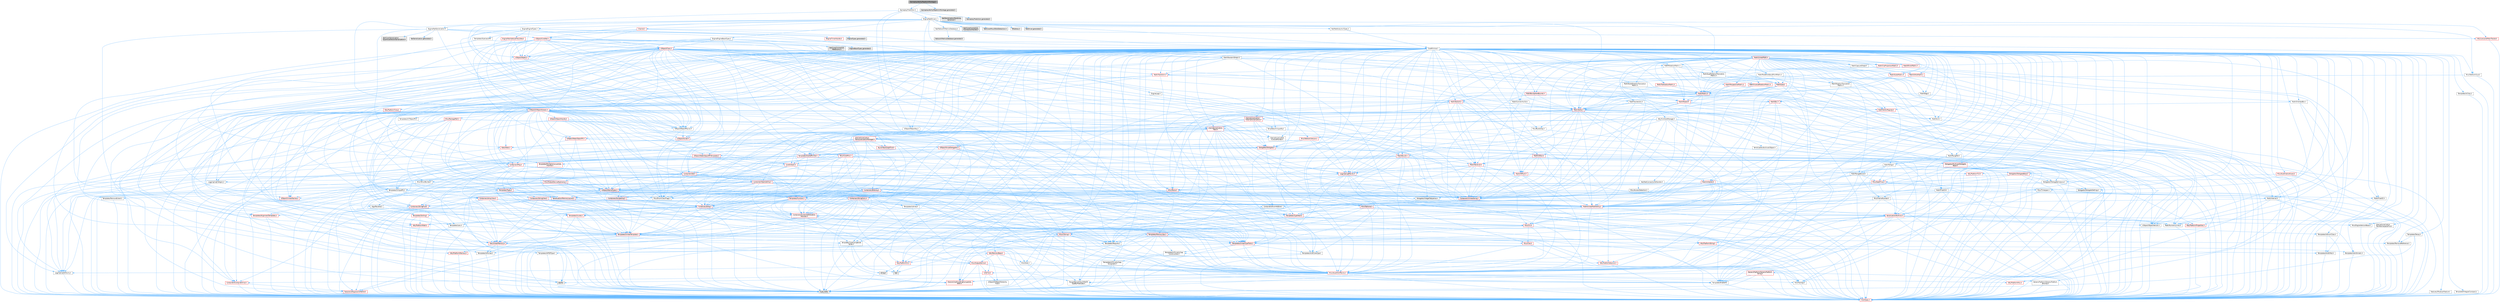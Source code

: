 digraph "GameplayAbilityRepAnimMontage.h"
{
 // INTERACTIVE_SVG=YES
 // LATEX_PDF_SIZE
  bgcolor="transparent";
  edge [fontname=Helvetica,fontsize=10,labelfontname=Helvetica,labelfontsize=10];
  node [fontname=Helvetica,fontsize=10,shape=box,height=0.2,width=0.4];
  Node1 [id="Node000001",label="GameplayAbilityRepAnimMontage.h",height=0.2,width=0.4,color="gray40", fillcolor="grey60", style="filled", fontcolor="black",tooltip=" "];
  Node1 -> Node2 [id="edge1_Node000001_Node000002",color="steelblue1",style="solid",tooltip=" "];
  Node2 [id="Node000002",label="GameplayPrediction.h",height=0.2,width=0.4,color="grey40", fillcolor="white", style="filled",URL="$d1/d2f/GameplayPrediction_8h.html",tooltip=" "];
  Node2 -> Node3 [id="edge2_Node000002_Node000003",color="steelblue1",style="solid",tooltip=" "];
  Node3 [id="Node000003",label="Engine/NetDriver.h",height=0.2,width=0.4,color="grey40", fillcolor="white", style="filled",URL="$d8/d6d/NetDriver_8h.html",tooltip=" "];
  Node3 -> Node4 [id="edge3_Node000003_Node000004",color="steelblue1",style="solid",tooltip=" "];
  Node4 [id="Node000004",label="CoreMinimal.h",height=0.2,width=0.4,color="grey40", fillcolor="white", style="filled",URL="$d7/d67/CoreMinimal_8h.html",tooltip=" "];
  Node4 -> Node5 [id="edge4_Node000004_Node000005",color="steelblue1",style="solid",tooltip=" "];
  Node5 [id="Node000005",label="CoreTypes.h",height=0.2,width=0.4,color="red", fillcolor="#FFF0F0", style="filled",URL="$dc/dec/CoreTypes_8h.html",tooltip=" "];
  Node4 -> Node19 [id="edge5_Node000004_Node000019",color="steelblue1",style="solid",tooltip=" "];
  Node19 [id="Node000019",label="CoreFwd.h",height=0.2,width=0.4,color="red", fillcolor="#FFF0F0", style="filled",URL="$d1/d1e/CoreFwd_8h.html",tooltip=" "];
  Node19 -> Node5 [id="edge6_Node000019_Node000005",color="steelblue1",style="solid",tooltip=" "];
  Node19 -> Node20 [id="edge7_Node000019_Node000020",color="steelblue1",style="solid",tooltip=" "];
  Node20 [id="Node000020",label="Containers/ContainersFwd.h",height=0.2,width=0.4,color="red", fillcolor="#FFF0F0", style="filled",URL="$d4/d0a/ContainersFwd_8h.html",tooltip=" "];
  Node20 -> Node5 [id="edge8_Node000020_Node000005",color="steelblue1",style="solid",tooltip=" "];
  Node20 -> Node21 [id="edge9_Node000020_Node000021",color="steelblue1",style="solid",tooltip=" "];
  Node21 [id="Node000021",label="Traits/IsContiguousContainer.h",height=0.2,width=0.4,color="red", fillcolor="#FFF0F0", style="filled",URL="$d5/d3c/IsContiguousContainer_8h.html",tooltip=" "];
  Node21 -> Node5 [id="edge10_Node000021_Node000005",color="steelblue1",style="solid",tooltip=" "];
  Node19 -> Node25 [id="edge11_Node000019_Node000025",color="steelblue1",style="solid",tooltip=" "];
  Node25 [id="Node000025",label="UObject/UObjectHierarchy\lFwd.h",height=0.2,width=0.4,color="grey40", fillcolor="white", style="filled",URL="$d3/d13/UObjectHierarchyFwd_8h.html",tooltip=" "];
  Node4 -> Node25 [id="edge12_Node000004_Node000025",color="steelblue1",style="solid",tooltip=" "];
  Node4 -> Node20 [id="edge13_Node000004_Node000020",color="steelblue1",style="solid",tooltip=" "];
  Node4 -> Node26 [id="edge14_Node000004_Node000026",color="steelblue1",style="solid",tooltip=" "];
  Node26 [id="Node000026",label="Misc/VarArgs.h",height=0.2,width=0.4,color="grey40", fillcolor="white", style="filled",URL="$d5/d6f/VarArgs_8h.html",tooltip=" "];
  Node26 -> Node5 [id="edge15_Node000026_Node000005",color="steelblue1",style="solid",tooltip=" "];
  Node4 -> Node27 [id="edge16_Node000004_Node000027",color="steelblue1",style="solid",tooltip=" "];
  Node27 [id="Node000027",label="Logging/LogVerbosity.h",height=0.2,width=0.4,color="grey40", fillcolor="white", style="filled",URL="$d2/d8f/LogVerbosity_8h.html",tooltip=" "];
  Node27 -> Node5 [id="edge17_Node000027_Node000005",color="steelblue1",style="solid",tooltip=" "];
  Node4 -> Node28 [id="edge18_Node000004_Node000028",color="steelblue1",style="solid",tooltip=" "];
  Node28 [id="Node000028",label="Misc/OutputDevice.h",height=0.2,width=0.4,color="red", fillcolor="#FFF0F0", style="filled",URL="$d7/d32/OutputDevice_8h.html",tooltip=" "];
  Node28 -> Node19 [id="edge19_Node000028_Node000019",color="steelblue1",style="solid",tooltip=" "];
  Node28 -> Node5 [id="edge20_Node000028_Node000005",color="steelblue1",style="solid",tooltip=" "];
  Node28 -> Node27 [id="edge21_Node000028_Node000027",color="steelblue1",style="solid",tooltip=" "];
  Node28 -> Node26 [id="edge22_Node000028_Node000026",color="steelblue1",style="solid",tooltip=" "];
  Node28 -> Node29 [id="edge23_Node000028_Node000029",color="steelblue1",style="solid",tooltip=" "];
  Node29 [id="Node000029",label="Templates/IsArrayOrRefOf\lTypeByPredicate.h",height=0.2,width=0.4,color="grey40", fillcolor="white", style="filled",URL="$d6/da1/IsArrayOrRefOfTypeByPredicate_8h.html",tooltip=" "];
  Node29 -> Node5 [id="edge24_Node000029_Node000005",color="steelblue1",style="solid",tooltip=" "];
  Node28 -> Node32 [id="edge25_Node000028_Node000032",color="steelblue1",style="solid",tooltip=" "];
  Node32 [id="Node000032",label="Traits/IsCharEncodingCompatible\lWith.h",height=0.2,width=0.4,color="red", fillcolor="#FFF0F0", style="filled",URL="$df/dd1/IsCharEncodingCompatibleWith_8h.html",tooltip=" "];
  Node32 -> Node9 [id="edge26_Node000032_Node000009",color="steelblue1",style="solid",tooltip=" "];
  Node9 [id="Node000009",label="type_traits",height=0.2,width=0.4,color="grey60", fillcolor="#E0E0E0", style="filled",tooltip=" "];
  Node4 -> Node34 [id="edge27_Node000004_Node000034",color="steelblue1",style="solid",tooltip=" "];
  Node34 [id="Node000034",label="HAL/PlatformCrt.h",height=0.2,width=0.4,color="red", fillcolor="#FFF0F0", style="filled",URL="$d8/d75/PlatformCrt_8h.html",tooltip=" "];
  Node34 -> Node35 [id="edge28_Node000034_Node000035",color="steelblue1",style="solid",tooltip=" "];
  Node35 [id="Node000035",label="new",height=0.2,width=0.4,color="grey60", fillcolor="#E0E0E0", style="filled",tooltip=" "];
  Node34 -> Node43 [id="edge29_Node000034_Node000043",color="steelblue1",style="solid",tooltip=" "];
  Node43 [id="Node000043",label="string.h",height=0.2,width=0.4,color="grey60", fillcolor="#E0E0E0", style="filled",tooltip=" "];
  Node4 -> Node44 [id="edge30_Node000004_Node000044",color="steelblue1",style="solid",tooltip=" "];
  Node44 [id="Node000044",label="HAL/PlatformMisc.h",height=0.2,width=0.4,color="red", fillcolor="#FFF0F0", style="filled",URL="$d0/df5/PlatformMisc_8h.html",tooltip=" "];
  Node44 -> Node5 [id="edge31_Node000044_Node000005",color="steelblue1",style="solid",tooltip=" "];
  Node4 -> Node63 [id="edge32_Node000004_Node000063",color="steelblue1",style="solid",tooltip=" "];
  Node63 [id="Node000063",label="Misc/AssertionMacros.h",height=0.2,width=0.4,color="red", fillcolor="#FFF0F0", style="filled",URL="$d0/dfa/AssertionMacros_8h.html",tooltip=" "];
  Node63 -> Node5 [id="edge33_Node000063_Node000005",color="steelblue1",style="solid",tooltip=" "];
  Node63 -> Node44 [id="edge34_Node000063_Node000044",color="steelblue1",style="solid",tooltip=" "];
  Node63 -> Node64 [id="edge35_Node000063_Node000064",color="steelblue1",style="solid",tooltip=" "];
  Node64 [id="Node000064",label="Templates/EnableIf.h",height=0.2,width=0.4,color="grey40", fillcolor="white", style="filled",URL="$d7/d60/EnableIf_8h.html",tooltip=" "];
  Node64 -> Node5 [id="edge36_Node000064_Node000005",color="steelblue1",style="solid",tooltip=" "];
  Node63 -> Node29 [id="edge37_Node000063_Node000029",color="steelblue1",style="solid",tooltip=" "];
  Node63 -> Node32 [id="edge38_Node000063_Node000032",color="steelblue1",style="solid",tooltip=" "];
  Node63 -> Node26 [id="edge39_Node000063_Node000026",color="steelblue1",style="solid",tooltip=" "];
  Node63 -> Node71 [id="edge40_Node000063_Node000071",color="steelblue1",style="solid",tooltip=" "];
  Node71 [id="Node000071",label="atomic",height=0.2,width=0.4,color="grey60", fillcolor="#E0E0E0", style="filled",tooltip=" "];
  Node4 -> Node72 [id="edge41_Node000004_Node000072",color="steelblue1",style="solid",tooltip=" "];
  Node72 [id="Node000072",label="Templates/IsPointer.h",height=0.2,width=0.4,color="grey40", fillcolor="white", style="filled",URL="$d7/d05/IsPointer_8h.html",tooltip=" "];
  Node72 -> Node5 [id="edge42_Node000072_Node000005",color="steelblue1",style="solid",tooltip=" "];
  Node4 -> Node73 [id="edge43_Node000004_Node000073",color="steelblue1",style="solid",tooltip=" "];
  Node73 [id="Node000073",label="HAL/PlatformMemory.h",height=0.2,width=0.4,color="red", fillcolor="#FFF0F0", style="filled",URL="$de/d68/PlatformMemory_8h.html",tooltip=" "];
  Node73 -> Node5 [id="edge44_Node000073_Node000005",color="steelblue1",style="solid",tooltip=" "];
  Node4 -> Node56 [id="edge45_Node000004_Node000056",color="steelblue1",style="solid",tooltip=" "];
  Node56 [id="Node000056",label="HAL/PlatformAtomics.h",height=0.2,width=0.4,color="red", fillcolor="#FFF0F0", style="filled",URL="$d3/d36/PlatformAtomics_8h.html",tooltip=" "];
  Node56 -> Node5 [id="edge46_Node000056_Node000005",color="steelblue1",style="solid",tooltip=" "];
  Node4 -> Node78 [id="edge47_Node000004_Node000078",color="steelblue1",style="solid",tooltip=" "];
  Node78 [id="Node000078",label="Misc/Exec.h",height=0.2,width=0.4,color="grey40", fillcolor="white", style="filled",URL="$de/ddb/Exec_8h.html",tooltip=" "];
  Node78 -> Node5 [id="edge48_Node000078_Node000005",color="steelblue1",style="solid",tooltip=" "];
  Node78 -> Node63 [id="edge49_Node000078_Node000063",color="steelblue1",style="solid",tooltip=" "];
  Node4 -> Node79 [id="edge50_Node000004_Node000079",color="steelblue1",style="solid",tooltip=" "];
  Node79 [id="Node000079",label="HAL/MemoryBase.h",height=0.2,width=0.4,color="red", fillcolor="#FFF0F0", style="filled",URL="$d6/d9f/MemoryBase_8h.html",tooltip=" "];
  Node79 -> Node5 [id="edge51_Node000079_Node000005",color="steelblue1",style="solid",tooltip=" "];
  Node79 -> Node56 [id="edge52_Node000079_Node000056",color="steelblue1",style="solid",tooltip=" "];
  Node79 -> Node34 [id="edge53_Node000079_Node000034",color="steelblue1",style="solid",tooltip=" "];
  Node79 -> Node78 [id="edge54_Node000079_Node000078",color="steelblue1",style="solid",tooltip=" "];
  Node79 -> Node28 [id="edge55_Node000079_Node000028",color="steelblue1",style="solid",tooltip=" "];
  Node4 -> Node89 [id="edge56_Node000004_Node000089",color="steelblue1",style="solid",tooltip=" "];
  Node89 [id="Node000089",label="HAL/UnrealMemory.h",height=0.2,width=0.4,color="red", fillcolor="#FFF0F0", style="filled",URL="$d9/d96/UnrealMemory_8h.html",tooltip=" "];
  Node89 -> Node5 [id="edge57_Node000089_Node000005",color="steelblue1",style="solid",tooltip=" "];
  Node89 -> Node79 [id="edge58_Node000089_Node000079",color="steelblue1",style="solid",tooltip=" "];
  Node89 -> Node73 [id="edge59_Node000089_Node000073",color="steelblue1",style="solid",tooltip=" "];
  Node89 -> Node72 [id="edge60_Node000089_Node000072",color="steelblue1",style="solid",tooltip=" "];
  Node4 -> Node91 [id="edge61_Node000004_Node000091",color="steelblue1",style="solid",tooltip=" "];
  Node91 [id="Node000091",label="Templates/IsArithmetic.h",height=0.2,width=0.4,color="grey40", fillcolor="white", style="filled",URL="$d2/d5d/IsArithmetic_8h.html",tooltip=" "];
  Node91 -> Node5 [id="edge62_Node000091_Node000005",color="steelblue1",style="solid",tooltip=" "];
  Node4 -> Node85 [id="edge63_Node000004_Node000085",color="steelblue1",style="solid",tooltip=" "];
  Node85 [id="Node000085",label="Templates/AndOrNot.h",height=0.2,width=0.4,color="grey40", fillcolor="white", style="filled",URL="$db/d0a/AndOrNot_8h.html",tooltip=" "];
  Node85 -> Node5 [id="edge64_Node000085_Node000005",color="steelblue1",style="solid",tooltip=" "];
  Node4 -> Node92 [id="edge65_Node000004_Node000092",color="steelblue1",style="solid",tooltip=" "];
  Node92 [id="Node000092",label="Templates/IsPODType.h",height=0.2,width=0.4,color="grey40", fillcolor="white", style="filled",URL="$d7/db1/IsPODType_8h.html",tooltip=" "];
  Node92 -> Node5 [id="edge66_Node000092_Node000005",color="steelblue1",style="solid",tooltip=" "];
  Node4 -> Node93 [id="edge67_Node000004_Node000093",color="steelblue1",style="solid",tooltip=" "];
  Node93 [id="Node000093",label="Templates/IsUECoreType.h",height=0.2,width=0.4,color="grey40", fillcolor="white", style="filled",URL="$d1/db8/IsUECoreType_8h.html",tooltip=" "];
  Node93 -> Node5 [id="edge68_Node000093_Node000005",color="steelblue1",style="solid",tooltip=" "];
  Node93 -> Node9 [id="edge69_Node000093_Node000009",color="steelblue1",style="solid",tooltip=" "];
  Node4 -> Node86 [id="edge70_Node000004_Node000086",color="steelblue1",style="solid",tooltip=" "];
  Node86 [id="Node000086",label="Templates/IsTriviallyCopy\lConstructible.h",height=0.2,width=0.4,color="grey40", fillcolor="white", style="filled",URL="$d3/d78/IsTriviallyCopyConstructible_8h.html",tooltip=" "];
  Node86 -> Node5 [id="edge71_Node000086_Node000005",color="steelblue1",style="solid",tooltip=" "];
  Node86 -> Node9 [id="edge72_Node000086_Node000009",color="steelblue1",style="solid",tooltip=" "];
  Node4 -> Node94 [id="edge73_Node000004_Node000094",color="steelblue1",style="solid",tooltip=" "];
  Node94 [id="Node000094",label="Templates/UnrealTypeTraits.h",height=0.2,width=0.4,color="red", fillcolor="#FFF0F0", style="filled",URL="$d2/d2d/UnrealTypeTraits_8h.html",tooltip=" "];
  Node94 -> Node5 [id="edge74_Node000094_Node000005",color="steelblue1",style="solid",tooltip=" "];
  Node94 -> Node72 [id="edge75_Node000094_Node000072",color="steelblue1",style="solid",tooltip=" "];
  Node94 -> Node63 [id="edge76_Node000094_Node000063",color="steelblue1",style="solid",tooltip=" "];
  Node94 -> Node85 [id="edge77_Node000094_Node000085",color="steelblue1",style="solid",tooltip=" "];
  Node94 -> Node64 [id="edge78_Node000094_Node000064",color="steelblue1",style="solid",tooltip=" "];
  Node94 -> Node91 [id="edge79_Node000094_Node000091",color="steelblue1",style="solid",tooltip=" "];
  Node94 -> Node92 [id="edge80_Node000094_Node000092",color="steelblue1",style="solid",tooltip=" "];
  Node94 -> Node93 [id="edge81_Node000094_Node000093",color="steelblue1",style="solid",tooltip=" "];
  Node94 -> Node86 [id="edge82_Node000094_Node000086",color="steelblue1",style="solid",tooltip=" "];
  Node4 -> Node64 [id="edge83_Node000004_Node000064",color="steelblue1",style="solid",tooltip=" "];
  Node4 -> Node96 [id="edge84_Node000004_Node000096",color="steelblue1",style="solid",tooltip=" "];
  Node96 [id="Node000096",label="Templates/RemoveReference.h",height=0.2,width=0.4,color="grey40", fillcolor="white", style="filled",URL="$da/dbe/RemoveReference_8h.html",tooltip=" "];
  Node96 -> Node5 [id="edge85_Node000096_Node000005",color="steelblue1",style="solid",tooltip=" "];
  Node4 -> Node97 [id="edge86_Node000004_Node000097",color="steelblue1",style="solid",tooltip=" "];
  Node97 [id="Node000097",label="Templates/IntegralConstant.h",height=0.2,width=0.4,color="grey40", fillcolor="white", style="filled",URL="$db/d1b/IntegralConstant_8h.html",tooltip=" "];
  Node97 -> Node5 [id="edge87_Node000097_Node000005",color="steelblue1",style="solid",tooltip=" "];
  Node4 -> Node98 [id="edge88_Node000004_Node000098",color="steelblue1",style="solid",tooltip=" "];
  Node98 [id="Node000098",label="Templates/IsClass.h",height=0.2,width=0.4,color="grey40", fillcolor="white", style="filled",URL="$db/dcb/IsClass_8h.html",tooltip=" "];
  Node98 -> Node5 [id="edge89_Node000098_Node000005",color="steelblue1",style="solid",tooltip=" "];
  Node4 -> Node99 [id="edge90_Node000004_Node000099",color="steelblue1",style="solid",tooltip=" "];
  Node99 [id="Node000099",label="Templates/TypeCompatible\lBytes.h",height=0.2,width=0.4,color="grey40", fillcolor="white", style="filled",URL="$df/d0a/TypeCompatibleBytes_8h.html",tooltip=" "];
  Node99 -> Node5 [id="edge91_Node000099_Node000005",color="steelblue1",style="solid",tooltip=" "];
  Node99 -> Node43 [id="edge92_Node000099_Node000043",color="steelblue1",style="solid",tooltip=" "];
  Node99 -> Node35 [id="edge93_Node000099_Node000035",color="steelblue1",style="solid",tooltip=" "];
  Node99 -> Node9 [id="edge94_Node000099_Node000009",color="steelblue1",style="solid",tooltip=" "];
  Node4 -> Node21 [id="edge95_Node000004_Node000021",color="steelblue1",style="solid",tooltip=" "];
  Node4 -> Node100 [id="edge96_Node000004_Node000100",color="steelblue1",style="solid",tooltip=" "];
  Node100 [id="Node000100",label="Templates/UnrealTemplate.h",height=0.2,width=0.4,color="red", fillcolor="#FFF0F0", style="filled",URL="$d4/d24/UnrealTemplate_8h.html",tooltip=" "];
  Node100 -> Node5 [id="edge97_Node000100_Node000005",color="steelblue1",style="solid",tooltip=" "];
  Node100 -> Node72 [id="edge98_Node000100_Node000072",color="steelblue1",style="solid",tooltip=" "];
  Node100 -> Node89 [id="edge99_Node000100_Node000089",color="steelblue1",style="solid",tooltip=" "];
  Node100 -> Node94 [id="edge100_Node000100_Node000094",color="steelblue1",style="solid",tooltip=" "];
  Node100 -> Node96 [id="edge101_Node000100_Node000096",color="steelblue1",style="solid",tooltip=" "];
  Node100 -> Node66 [id="edge102_Node000100_Node000066",color="steelblue1",style="solid",tooltip=" "];
  Node66 [id="Node000066",label="Templates/Requires.h",height=0.2,width=0.4,color="grey40", fillcolor="white", style="filled",URL="$dc/d96/Requires_8h.html",tooltip=" "];
  Node66 -> Node64 [id="edge103_Node000066_Node000064",color="steelblue1",style="solid",tooltip=" "];
  Node66 -> Node9 [id="edge104_Node000066_Node000009",color="steelblue1",style="solid",tooltip=" "];
  Node100 -> Node99 [id="edge105_Node000100_Node000099",color="steelblue1",style="solid",tooltip=" "];
  Node100 -> Node21 [id="edge106_Node000100_Node000021",color="steelblue1",style="solid",tooltip=" "];
  Node100 -> Node9 [id="edge107_Node000100_Node000009",color="steelblue1",style="solid",tooltip=" "];
  Node4 -> Node49 [id="edge108_Node000004_Node000049",color="steelblue1",style="solid",tooltip=" "];
  Node49 [id="Node000049",label="Math/NumericLimits.h",height=0.2,width=0.4,color="grey40", fillcolor="white", style="filled",URL="$df/d1b/NumericLimits_8h.html",tooltip=" "];
  Node49 -> Node5 [id="edge109_Node000049_Node000005",color="steelblue1",style="solid",tooltip=" "];
  Node4 -> Node104 [id="edge110_Node000004_Node000104",color="steelblue1",style="solid",tooltip=" "];
  Node104 [id="Node000104",label="HAL/PlatformMath.h",height=0.2,width=0.4,color="red", fillcolor="#FFF0F0", style="filled",URL="$dc/d53/PlatformMath_8h.html",tooltip=" "];
  Node104 -> Node5 [id="edge111_Node000104_Node000005",color="steelblue1",style="solid",tooltip=" "];
  Node4 -> Node87 [id="edge112_Node000004_Node000087",color="steelblue1",style="solid",tooltip=" "];
  Node87 [id="Node000087",label="Templates/IsTriviallyCopy\lAssignable.h",height=0.2,width=0.4,color="grey40", fillcolor="white", style="filled",URL="$d2/df2/IsTriviallyCopyAssignable_8h.html",tooltip=" "];
  Node87 -> Node5 [id="edge113_Node000087_Node000005",color="steelblue1",style="solid",tooltip=" "];
  Node87 -> Node9 [id="edge114_Node000087_Node000009",color="steelblue1",style="solid",tooltip=" "];
  Node4 -> Node112 [id="edge115_Node000004_Node000112",color="steelblue1",style="solid",tooltip=" "];
  Node112 [id="Node000112",label="Templates/MemoryOps.h",height=0.2,width=0.4,color="red", fillcolor="#FFF0F0", style="filled",URL="$db/dea/MemoryOps_8h.html",tooltip=" "];
  Node112 -> Node5 [id="edge116_Node000112_Node000005",color="steelblue1",style="solid",tooltip=" "];
  Node112 -> Node89 [id="edge117_Node000112_Node000089",color="steelblue1",style="solid",tooltip=" "];
  Node112 -> Node87 [id="edge118_Node000112_Node000087",color="steelblue1",style="solid",tooltip=" "];
  Node112 -> Node86 [id="edge119_Node000112_Node000086",color="steelblue1",style="solid",tooltip=" "];
  Node112 -> Node66 [id="edge120_Node000112_Node000066",color="steelblue1",style="solid",tooltip=" "];
  Node112 -> Node94 [id="edge121_Node000112_Node000094",color="steelblue1",style="solid",tooltip=" "];
  Node112 -> Node35 [id="edge122_Node000112_Node000035",color="steelblue1",style="solid",tooltip=" "];
  Node112 -> Node9 [id="edge123_Node000112_Node000009",color="steelblue1",style="solid",tooltip=" "];
  Node4 -> Node113 [id="edge124_Node000004_Node000113",color="steelblue1",style="solid",tooltip=" "];
  Node113 [id="Node000113",label="Containers/ContainerAllocation\lPolicies.h",height=0.2,width=0.4,color="red", fillcolor="#FFF0F0", style="filled",URL="$d7/dff/ContainerAllocationPolicies_8h.html",tooltip=" "];
  Node113 -> Node5 [id="edge125_Node000113_Node000005",color="steelblue1",style="solid",tooltip=" "];
  Node113 -> Node113 [id="edge126_Node000113_Node000113",color="steelblue1",style="solid",tooltip=" "];
  Node113 -> Node104 [id="edge127_Node000113_Node000104",color="steelblue1",style="solid",tooltip=" "];
  Node113 -> Node89 [id="edge128_Node000113_Node000089",color="steelblue1",style="solid",tooltip=" "];
  Node113 -> Node49 [id="edge129_Node000113_Node000049",color="steelblue1",style="solid",tooltip=" "];
  Node113 -> Node63 [id="edge130_Node000113_Node000063",color="steelblue1",style="solid",tooltip=" "];
  Node113 -> Node112 [id="edge131_Node000113_Node000112",color="steelblue1",style="solid",tooltip=" "];
  Node113 -> Node99 [id="edge132_Node000113_Node000099",color="steelblue1",style="solid",tooltip=" "];
  Node113 -> Node9 [id="edge133_Node000113_Node000009",color="steelblue1",style="solid",tooltip=" "];
  Node4 -> Node116 [id="edge134_Node000004_Node000116",color="steelblue1",style="solid",tooltip=" "];
  Node116 [id="Node000116",label="Templates/IsEnumClass.h",height=0.2,width=0.4,color="grey40", fillcolor="white", style="filled",URL="$d7/d15/IsEnumClass_8h.html",tooltip=" "];
  Node116 -> Node5 [id="edge135_Node000116_Node000005",color="steelblue1",style="solid",tooltip=" "];
  Node116 -> Node85 [id="edge136_Node000116_Node000085",color="steelblue1",style="solid",tooltip=" "];
  Node4 -> Node117 [id="edge137_Node000004_Node000117",color="steelblue1",style="solid",tooltip=" "];
  Node117 [id="Node000117",label="HAL/PlatformProperties.h",height=0.2,width=0.4,color="red", fillcolor="#FFF0F0", style="filled",URL="$d9/db0/PlatformProperties_8h.html",tooltip=" "];
  Node117 -> Node5 [id="edge138_Node000117_Node000005",color="steelblue1",style="solid",tooltip=" "];
  Node4 -> Node120 [id="edge139_Node000004_Node000120",color="steelblue1",style="solid",tooltip=" "];
  Node120 [id="Node000120",label="Misc/EngineVersionBase.h",height=0.2,width=0.4,color="grey40", fillcolor="white", style="filled",URL="$d5/d2b/EngineVersionBase_8h.html",tooltip=" "];
  Node120 -> Node5 [id="edge140_Node000120_Node000005",color="steelblue1",style="solid",tooltip=" "];
  Node4 -> Node121 [id="edge141_Node000004_Node000121",color="steelblue1",style="solid",tooltip=" "];
  Node121 [id="Node000121",label="Internationalization\l/TextNamespaceFwd.h",height=0.2,width=0.4,color="grey40", fillcolor="white", style="filled",URL="$d8/d97/TextNamespaceFwd_8h.html",tooltip=" "];
  Node121 -> Node5 [id="edge142_Node000121_Node000005",color="steelblue1",style="solid",tooltip=" "];
  Node4 -> Node122 [id="edge143_Node000004_Node000122",color="steelblue1",style="solid",tooltip=" "];
  Node122 [id="Node000122",label="Serialization/Archive.h",height=0.2,width=0.4,color="red", fillcolor="#FFF0F0", style="filled",URL="$d7/d3b/Archive_8h.html",tooltip=" "];
  Node122 -> Node19 [id="edge144_Node000122_Node000019",color="steelblue1",style="solid",tooltip=" "];
  Node122 -> Node5 [id="edge145_Node000122_Node000005",color="steelblue1",style="solid",tooltip=" "];
  Node122 -> Node117 [id="edge146_Node000122_Node000117",color="steelblue1",style="solid",tooltip=" "];
  Node122 -> Node121 [id="edge147_Node000122_Node000121",color="steelblue1",style="solid",tooltip=" "];
  Node122 -> Node63 [id="edge148_Node000122_Node000063",color="steelblue1",style="solid",tooltip=" "];
  Node122 -> Node120 [id="edge149_Node000122_Node000120",color="steelblue1",style="solid",tooltip=" "];
  Node122 -> Node26 [id="edge150_Node000122_Node000026",color="steelblue1",style="solid",tooltip=" "];
  Node122 -> Node64 [id="edge151_Node000122_Node000064",color="steelblue1",style="solid",tooltip=" "];
  Node122 -> Node29 [id="edge152_Node000122_Node000029",color="steelblue1",style="solid",tooltip=" "];
  Node122 -> Node116 [id="edge153_Node000122_Node000116",color="steelblue1",style="solid",tooltip=" "];
  Node122 -> Node100 [id="edge154_Node000122_Node000100",color="steelblue1",style="solid",tooltip=" "];
  Node122 -> Node32 [id="edge155_Node000122_Node000032",color="steelblue1",style="solid",tooltip=" "];
  Node122 -> Node125 [id="edge156_Node000122_Node000125",color="steelblue1",style="solid",tooltip=" "];
  Node125 [id="Node000125",label="UObject/ObjectVersion.h",height=0.2,width=0.4,color="grey40", fillcolor="white", style="filled",URL="$da/d63/ObjectVersion_8h.html",tooltip=" "];
  Node125 -> Node5 [id="edge157_Node000125_Node000005",color="steelblue1",style="solid",tooltip=" "];
  Node4 -> Node126 [id="edge158_Node000004_Node000126",color="steelblue1",style="solid",tooltip=" "];
  Node126 [id="Node000126",label="Templates/Less.h",height=0.2,width=0.4,color="grey40", fillcolor="white", style="filled",URL="$de/dc8/Less_8h.html",tooltip=" "];
  Node126 -> Node5 [id="edge159_Node000126_Node000005",color="steelblue1",style="solid",tooltip=" "];
  Node126 -> Node100 [id="edge160_Node000126_Node000100",color="steelblue1",style="solid",tooltip=" "];
  Node4 -> Node127 [id="edge161_Node000004_Node000127",color="steelblue1",style="solid",tooltip=" "];
  Node127 [id="Node000127",label="Templates/Sorting.h",height=0.2,width=0.4,color="red", fillcolor="#FFF0F0", style="filled",URL="$d3/d9e/Sorting_8h.html",tooltip=" "];
  Node127 -> Node5 [id="edge162_Node000127_Node000005",color="steelblue1",style="solid",tooltip=" "];
  Node127 -> Node104 [id="edge163_Node000127_Node000104",color="steelblue1",style="solid",tooltip=" "];
  Node127 -> Node126 [id="edge164_Node000127_Node000126",color="steelblue1",style="solid",tooltip=" "];
  Node4 -> Node138 [id="edge165_Node000004_Node000138",color="steelblue1",style="solid",tooltip=" "];
  Node138 [id="Node000138",label="Misc/Char.h",height=0.2,width=0.4,color="red", fillcolor="#FFF0F0", style="filled",URL="$d0/d58/Char_8h.html",tooltip=" "];
  Node138 -> Node5 [id="edge166_Node000138_Node000005",color="steelblue1",style="solid",tooltip=" "];
  Node138 -> Node9 [id="edge167_Node000138_Node000009",color="steelblue1",style="solid",tooltip=" "];
  Node4 -> Node141 [id="edge168_Node000004_Node000141",color="steelblue1",style="solid",tooltip=" "];
  Node141 [id="Node000141",label="GenericPlatform/GenericPlatform\lStricmp.h",height=0.2,width=0.4,color="grey40", fillcolor="white", style="filled",URL="$d2/d86/GenericPlatformStricmp_8h.html",tooltip=" "];
  Node141 -> Node5 [id="edge169_Node000141_Node000005",color="steelblue1",style="solid",tooltip=" "];
  Node4 -> Node142 [id="edge170_Node000004_Node000142",color="steelblue1",style="solid",tooltip=" "];
  Node142 [id="Node000142",label="GenericPlatform/GenericPlatform\lString.h",height=0.2,width=0.4,color="red", fillcolor="#FFF0F0", style="filled",URL="$dd/d20/GenericPlatformString_8h.html",tooltip=" "];
  Node142 -> Node5 [id="edge171_Node000142_Node000005",color="steelblue1",style="solid",tooltip=" "];
  Node142 -> Node141 [id="edge172_Node000142_Node000141",color="steelblue1",style="solid",tooltip=" "];
  Node142 -> Node64 [id="edge173_Node000142_Node000064",color="steelblue1",style="solid",tooltip=" "];
  Node142 -> Node32 [id="edge174_Node000142_Node000032",color="steelblue1",style="solid",tooltip=" "];
  Node142 -> Node9 [id="edge175_Node000142_Node000009",color="steelblue1",style="solid",tooltip=" "];
  Node4 -> Node75 [id="edge176_Node000004_Node000075",color="steelblue1",style="solid",tooltip=" "];
  Node75 [id="Node000075",label="HAL/PlatformString.h",height=0.2,width=0.4,color="red", fillcolor="#FFF0F0", style="filled",URL="$db/db5/PlatformString_8h.html",tooltip=" "];
  Node75 -> Node5 [id="edge177_Node000075_Node000005",color="steelblue1",style="solid",tooltip=" "];
  Node4 -> Node145 [id="edge178_Node000004_Node000145",color="steelblue1",style="solid",tooltip=" "];
  Node145 [id="Node000145",label="Misc/CString.h",height=0.2,width=0.4,color="red", fillcolor="#FFF0F0", style="filled",URL="$d2/d49/CString_8h.html",tooltip=" "];
  Node145 -> Node5 [id="edge179_Node000145_Node000005",color="steelblue1",style="solid",tooltip=" "];
  Node145 -> Node34 [id="edge180_Node000145_Node000034",color="steelblue1",style="solid",tooltip=" "];
  Node145 -> Node75 [id="edge181_Node000145_Node000075",color="steelblue1",style="solid",tooltip=" "];
  Node145 -> Node63 [id="edge182_Node000145_Node000063",color="steelblue1",style="solid",tooltip=" "];
  Node145 -> Node138 [id="edge183_Node000145_Node000138",color="steelblue1",style="solid",tooltip=" "];
  Node145 -> Node26 [id="edge184_Node000145_Node000026",color="steelblue1",style="solid",tooltip=" "];
  Node145 -> Node29 [id="edge185_Node000145_Node000029",color="steelblue1",style="solid",tooltip=" "];
  Node145 -> Node32 [id="edge186_Node000145_Node000032",color="steelblue1",style="solid",tooltip=" "];
  Node4 -> Node146 [id="edge187_Node000004_Node000146",color="steelblue1",style="solid",tooltip=" "];
  Node146 [id="Node000146",label="Misc/Crc.h",height=0.2,width=0.4,color="red", fillcolor="#FFF0F0", style="filled",URL="$d4/dd2/Crc_8h.html",tooltip=" "];
  Node146 -> Node5 [id="edge188_Node000146_Node000005",color="steelblue1",style="solid",tooltip=" "];
  Node146 -> Node75 [id="edge189_Node000146_Node000075",color="steelblue1",style="solid",tooltip=" "];
  Node146 -> Node63 [id="edge190_Node000146_Node000063",color="steelblue1",style="solid",tooltip=" "];
  Node146 -> Node145 [id="edge191_Node000146_Node000145",color="steelblue1",style="solid",tooltip=" "];
  Node146 -> Node138 [id="edge192_Node000146_Node000138",color="steelblue1",style="solid",tooltip=" "];
  Node146 -> Node94 [id="edge193_Node000146_Node000094",color="steelblue1",style="solid",tooltip=" "];
  Node4 -> Node137 [id="edge194_Node000004_Node000137",color="steelblue1",style="solid",tooltip=" "];
  Node137 [id="Node000137",label="Math/UnrealMathUtility.h",height=0.2,width=0.4,color="red", fillcolor="#FFF0F0", style="filled",URL="$db/db8/UnrealMathUtility_8h.html",tooltip=" "];
  Node137 -> Node5 [id="edge195_Node000137_Node000005",color="steelblue1",style="solid",tooltip=" "];
  Node137 -> Node63 [id="edge196_Node000137_Node000063",color="steelblue1",style="solid",tooltip=" "];
  Node137 -> Node104 [id="edge197_Node000137_Node000104",color="steelblue1",style="solid",tooltip=" "];
  Node137 -> Node66 [id="edge198_Node000137_Node000066",color="steelblue1",style="solid",tooltip=" "];
  Node4 -> Node147 [id="edge199_Node000004_Node000147",color="steelblue1",style="solid",tooltip=" "];
  Node147 [id="Node000147",label="Containers/UnrealString.h",height=0.2,width=0.4,color="red", fillcolor="#FFF0F0", style="filled",URL="$d5/dba/UnrealString_8h.html",tooltip=" "];
  Node4 -> Node151 [id="edge200_Node000004_Node000151",color="steelblue1",style="solid",tooltip=" "];
  Node151 [id="Node000151",label="Containers/Array.h",height=0.2,width=0.4,color="red", fillcolor="#FFF0F0", style="filled",URL="$df/dd0/Array_8h.html",tooltip=" "];
  Node151 -> Node5 [id="edge201_Node000151_Node000005",color="steelblue1",style="solid",tooltip=" "];
  Node151 -> Node63 [id="edge202_Node000151_Node000063",color="steelblue1",style="solid",tooltip=" "];
  Node151 -> Node89 [id="edge203_Node000151_Node000089",color="steelblue1",style="solid",tooltip=" "];
  Node151 -> Node94 [id="edge204_Node000151_Node000094",color="steelblue1",style="solid",tooltip=" "];
  Node151 -> Node100 [id="edge205_Node000151_Node000100",color="steelblue1",style="solid",tooltip=" "];
  Node151 -> Node113 [id="edge206_Node000151_Node000113",color="steelblue1",style="solid",tooltip=" "];
  Node151 -> Node122 [id="edge207_Node000151_Node000122",color="steelblue1",style="solid",tooltip=" "];
  Node151 -> Node130 [id="edge208_Node000151_Node000130",color="steelblue1",style="solid",tooltip=" "];
  Node130 [id="Node000130",label="Templates/Invoke.h",height=0.2,width=0.4,color="red", fillcolor="#FFF0F0", style="filled",URL="$d7/deb/Invoke_8h.html",tooltip=" "];
  Node130 -> Node5 [id="edge209_Node000130_Node000005",color="steelblue1",style="solid",tooltip=" "];
  Node130 -> Node100 [id="edge210_Node000130_Node000100",color="steelblue1",style="solid",tooltip=" "];
  Node130 -> Node9 [id="edge211_Node000130_Node000009",color="steelblue1",style="solid",tooltip=" "];
  Node151 -> Node126 [id="edge212_Node000151_Node000126",color="steelblue1",style="solid",tooltip=" "];
  Node151 -> Node66 [id="edge213_Node000151_Node000066",color="steelblue1",style="solid",tooltip=" "];
  Node151 -> Node127 [id="edge214_Node000151_Node000127",color="steelblue1",style="solid",tooltip=" "];
  Node151 -> Node174 [id="edge215_Node000151_Node000174",color="steelblue1",style="solid",tooltip=" "];
  Node174 [id="Node000174",label="Templates/AlignmentTemplates.h",height=0.2,width=0.4,color="red", fillcolor="#FFF0F0", style="filled",URL="$dd/d32/AlignmentTemplates_8h.html",tooltip=" "];
  Node174 -> Node5 [id="edge216_Node000174_Node000005",color="steelblue1",style="solid",tooltip=" "];
  Node174 -> Node72 [id="edge217_Node000174_Node000072",color="steelblue1",style="solid",tooltip=" "];
  Node151 -> Node9 [id="edge218_Node000151_Node000009",color="steelblue1",style="solid",tooltip=" "];
  Node4 -> Node175 [id="edge219_Node000004_Node000175",color="steelblue1",style="solid",tooltip=" "];
  Node175 [id="Node000175",label="Misc/FrameNumber.h",height=0.2,width=0.4,color="grey40", fillcolor="white", style="filled",URL="$dd/dbd/FrameNumber_8h.html",tooltip=" "];
  Node175 -> Node5 [id="edge220_Node000175_Node000005",color="steelblue1",style="solid",tooltip=" "];
  Node175 -> Node49 [id="edge221_Node000175_Node000049",color="steelblue1",style="solid",tooltip=" "];
  Node175 -> Node137 [id="edge222_Node000175_Node000137",color="steelblue1",style="solid",tooltip=" "];
  Node175 -> Node64 [id="edge223_Node000175_Node000064",color="steelblue1",style="solid",tooltip=" "];
  Node175 -> Node94 [id="edge224_Node000175_Node000094",color="steelblue1",style="solid",tooltip=" "];
  Node4 -> Node176 [id="edge225_Node000004_Node000176",color="steelblue1",style="solid",tooltip=" "];
  Node176 [id="Node000176",label="Misc/Timespan.h",height=0.2,width=0.4,color="grey40", fillcolor="white", style="filled",URL="$da/dd9/Timespan_8h.html",tooltip=" "];
  Node176 -> Node5 [id="edge226_Node000176_Node000005",color="steelblue1",style="solid",tooltip=" "];
  Node176 -> Node177 [id="edge227_Node000176_Node000177",color="steelblue1",style="solid",tooltip=" "];
  Node177 [id="Node000177",label="Math/Interval.h",height=0.2,width=0.4,color="grey40", fillcolor="white", style="filled",URL="$d1/d55/Interval_8h.html",tooltip=" "];
  Node177 -> Node5 [id="edge228_Node000177_Node000005",color="steelblue1",style="solid",tooltip=" "];
  Node177 -> Node91 [id="edge229_Node000177_Node000091",color="steelblue1",style="solid",tooltip=" "];
  Node177 -> Node94 [id="edge230_Node000177_Node000094",color="steelblue1",style="solid",tooltip=" "];
  Node177 -> Node49 [id="edge231_Node000177_Node000049",color="steelblue1",style="solid",tooltip=" "];
  Node177 -> Node137 [id="edge232_Node000177_Node000137",color="steelblue1",style="solid",tooltip=" "];
  Node176 -> Node137 [id="edge233_Node000176_Node000137",color="steelblue1",style="solid",tooltip=" "];
  Node176 -> Node63 [id="edge234_Node000176_Node000063",color="steelblue1",style="solid",tooltip=" "];
  Node4 -> Node178 [id="edge235_Node000004_Node000178",color="steelblue1",style="solid",tooltip=" "];
  Node178 [id="Node000178",label="Containers/StringConv.h",height=0.2,width=0.4,color="red", fillcolor="#FFF0F0", style="filled",URL="$d3/ddf/StringConv_8h.html",tooltip=" "];
  Node178 -> Node5 [id="edge236_Node000178_Node000005",color="steelblue1",style="solid",tooltip=" "];
  Node178 -> Node63 [id="edge237_Node000178_Node000063",color="steelblue1",style="solid",tooltip=" "];
  Node178 -> Node113 [id="edge238_Node000178_Node000113",color="steelblue1",style="solid",tooltip=" "];
  Node178 -> Node151 [id="edge239_Node000178_Node000151",color="steelblue1",style="solid",tooltip=" "];
  Node178 -> Node145 [id="edge240_Node000178_Node000145",color="steelblue1",style="solid",tooltip=" "];
  Node178 -> Node179 [id="edge241_Node000178_Node000179",color="steelblue1",style="solid",tooltip=" "];
  Node179 [id="Node000179",label="Templates/IsArray.h",height=0.2,width=0.4,color="grey40", fillcolor="white", style="filled",URL="$d8/d8d/IsArray_8h.html",tooltip=" "];
  Node179 -> Node5 [id="edge242_Node000179_Node000005",color="steelblue1",style="solid",tooltip=" "];
  Node178 -> Node100 [id="edge243_Node000178_Node000100",color="steelblue1",style="solid",tooltip=" "];
  Node178 -> Node94 [id="edge244_Node000178_Node000094",color="steelblue1",style="solid",tooltip=" "];
  Node178 -> Node32 [id="edge245_Node000178_Node000032",color="steelblue1",style="solid",tooltip=" "];
  Node178 -> Node21 [id="edge246_Node000178_Node000021",color="steelblue1",style="solid",tooltip=" "];
  Node178 -> Node9 [id="edge247_Node000178_Node000009",color="steelblue1",style="solid",tooltip=" "];
  Node4 -> Node180 [id="edge248_Node000004_Node000180",color="steelblue1",style="solid",tooltip=" "];
  Node180 [id="Node000180",label="UObject/UnrealNames.h",height=0.2,width=0.4,color="red", fillcolor="#FFF0F0", style="filled",URL="$d8/db1/UnrealNames_8h.html",tooltip=" "];
  Node180 -> Node5 [id="edge249_Node000180_Node000005",color="steelblue1",style="solid",tooltip=" "];
  Node4 -> Node182 [id="edge250_Node000004_Node000182",color="steelblue1",style="solid",tooltip=" "];
  Node182 [id="Node000182",label="UObject/NameTypes.h",height=0.2,width=0.4,color="red", fillcolor="#FFF0F0", style="filled",URL="$d6/d35/NameTypes_8h.html",tooltip=" "];
  Node182 -> Node5 [id="edge251_Node000182_Node000005",color="steelblue1",style="solid",tooltip=" "];
  Node182 -> Node63 [id="edge252_Node000182_Node000063",color="steelblue1",style="solid",tooltip=" "];
  Node182 -> Node89 [id="edge253_Node000182_Node000089",color="steelblue1",style="solid",tooltip=" "];
  Node182 -> Node94 [id="edge254_Node000182_Node000094",color="steelblue1",style="solid",tooltip=" "];
  Node182 -> Node100 [id="edge255_Node000182_Node000100",color="steelblue1",style="solid",tooltip=" "];
  Node182 -> Node147 [id="edge256_Node000182_Node000147",color="steelblue1",style="solid",tooltip=" "];
  Node182 -> Node178 [id="edge257_Node000182_Node000178",color="steelblue1",style="solid",tooltip=" "];
  Node182 -> Node46 [id="edge258_Node000182_Node000046",color="steelblue1",style="solid",tooltip=" "];
  Node46 [id="Node000046",label="Containers/StringFwd.h",height=0.2,width=0.4,color="red", fillcolor="#FFF0F0", style="filled",URL="$df/d37/StringFwd_8h.html",tooltip=" "];
  Node46 -> Node5 [id="edge259_Node000046_Node000005",color="steelblue1",style="solid",tooltip=" "];
  Node46 -> Node21 [id="edge260_Node000046_Node000021",color="steelblue1",style="solid",tooltip=" "];
  Node182 -> Node180 [id="edge261_Node000182_Node000180",color="steelblue1",style="solid",tooltip=" "];
  Node182 -> Node159 [id="edge262_Node000182_Node000159",color="steelblue1",style="solid",tooltip=" "];
  Node159 [id="Node000159",label="Serialization/MemoryLayout.h",height=0.2,width=0.4,color="red", fillcolor="#FFF0F0", style="filled",URL="$d7/d66/MemoryLayout_8h.html",tooltip=" "];
  Node159 -> Node162 [id="edge263_Node000159_Node000162",color="steelblue1",style="solid",tooltip=" "];
  Node162 [id="Node000162",label="Containers/EnumAsByte.h",height=0.2,width=0.4,color="grey40", fillcolor="white", style="filled",URL="$d6/d9a/EnumAsByte_8h.html",tooltip=" "];
  Node162 -> Node5 [id="edge264_Node000162_Node000005",color="steelblue1",style="solid",tooltip=" "];
  Node162 -> Node92 [id="edge265_Node000162_Node000092",color="steelblue1",style="solid",tooltip=" "];
  Node162 -> Node163 [id="edge266_Node000162_Node000163",color="steelblue1",style="solid",tooltip=" "];
  Node163 [id="Node000163",label="Templates/TypeHash.h",height=0.2,width=0.4,color="red", fillcolor="#FFF0F0", style="filled",URL="$d1/d62/TypeHash_8h.html",tooltip=" "];
  Node163 -> Node5 [id="edge267_Node000163_Node000005",color="steelblue1",style="solid",tooltip=" "];
  Node163 -> Node66 [id="edge268_Node000163_Node000066",color="steelblue1",style="solid",tooltip=" "];
  Node163 -> Node146 [id="edge269_Node000163_Node000146",color="steelblue1",style="solid",tooltip=" "];
  Node163 -> Node9 [id="edge270_Node000163_Node000009",color="steelblue1",style="solid",tooltip=" "];
  Node159 -> Node46 [id="edge271_Node000159_Node000046",color="steelblue1",style="solid",tooltip=" "];
  Node159 -> Node89 [id="edge272_Node000159_Node000089",color="steelblue1",style="solid",tooltip=" "];
  Node159 -> Node64 [id="edge273_Node000159_Node000064",color="steelblue1",style="solid",tooltip=" "];
  Node159 -> Node100 [id="edge274_Node000159_Node000100",color="steelblue1",style="solid",tooltip=" "];
  Node4 -> Node190 [id="edge275_Node000004_Node000190",color="steelblue1",style="solid",tooltip=" "];
  Node190 [id="Node000190",label="Misc/Parse.h",height=0.2,width=0.4,color="red", fillcolor="#FFF0F0", style="filled",URL="$dc/d71/Parse_8h.html",tooltip=" "];
  Node190 -> Node46 [id="edge276_Node000190_Node000046",color="steelblue1",style="solid",tooltip=" "];
  Node190 -> Node147 [id="edge277_Node000190_Node000147",color="steelblue1",style="solid",tooltip=" "];
  Node190 -> Node5 [id="edge278_Node000190_Node000005",color="steelblue1",style="solid",tooltip=" "];
  Node190 -> Node34 [id="edge279_Node000190_Node000034",color="steelblue1",style="solid",tooltip=" "];
  Node190 -> Node51 [id="edge280_Node000190_Node000051",color="steelblue1",style="solid",tooltip=" "];
  Node51 [id="Node000051",label="Misc/EnumClassFlags.h",height=0.2,width=0.4,color="grey40", fillcolor="white", style="filled",URL="$d8/de7/EnumClassFlags_8h.html",tooltip=" "];
  Node190 -> Node191 [id="edge281_Node000190_Node000191",color="steelblue1",style="solid",tooltip=" "];
  Node191 [id="Node000191",label="Templates/Function.h",height=0.2,width=0.4,color="red", fillcolor="#FFF0F0", style="filled",URL="$df/df5/Function_8h.html",tooltip=" "];
  Node191 -> Node5 [id="edge282_Node000191_Node000005",color="steelblue1",style="solid",tooltip=" "];
  Node191 -> Node63 [id="edge283_Node000191_Node000063",color="steelblue1",style="solid",tooltip=" "];
  Node191 -> Node89 [id="edge284_Node000191_Node000089",color="steelblue1",style="solid",tooltip=" "];
  Node191 -> Node94 [id="edge285_Node000191_Node000094",color="steelblue1",style="solid",tooltip=" "];
  Node191 -> Node130 [id="edge286_Node000191_Node000130",color="steelblue1",style="solid",tooltip=" "];
  Node191 -> Node100 [id="edge287_Node000191_Node000100",color="steelblue1",style="solid",tooltip=" "];
  Node191 -> Node66 [id="edge288_Node000191_Node000066",color="steelblue1",style="solid",tooltip=" "];
  Node191 -> Node137 [id="edge289_Node000191_Node000137",color="steelblue1",style="solid",tooltip=" "];
  Node191 -> Node35 [id="edge290_Node000191_Node000035",color="steelblue1",style="solid",tooltip=" "];
  Node191 -> Node9 [id="edge291_Node000191_Node000009",color="steelblue1",style="solid",tooltip=" "];
  Node4 -> Node174 [id="edge292_Node000004_Node000174",color="steelblue1",style="solid",tooltip=" "];
  Node4 -> Node193 [id="edge293_Node000004_Node000193",color="steelblue1",style="solid",tooltip=" "];
  Node193 [id="Node000193",label="Misc/StructBuilder.h",height=0.2,width=0.4,color="grey40", fillcolor="white", style="filled",URL="$d9/db3/StructBuilder_8h.html",tooltip=" "];
  Node193 -> Node5 [id="edge294_Node000193_Node000005",color="steelblue1",style="solid",tooltip=" "];
  Node193 -> Node137 [id="edge295_Node000193_Node000137",color="steelblue1",style="solid",tooltip=" "];
  Node193 -> Node174 [id="edge296_Node000193_Node000174",color="steelblue1",style="solid",tooltip=" "];
  Node4 -> Node106 [id="edge297_Node000004_Node000106",color="steelblue1",style="solid",tooltip=" "];
  Node106 [id="Node000106",label="Templates/Decay.h",height=0.2,width=0.4,color="grey40", fillcolor="white", style="filled",URL="$dd/d0f/Decay_8h.html",tooltip=" "];
  Node106 -> Node5 [id="edge298_Node000106_Node000005",color="steelblue1",style="solid",tooltip=" "];
  Node106 -> Node96 [id="edge299_Node000106_Node000096",color="steelblue1",style="solid",tooltip=" "];
  Node106 -> Node9 [id="edge300_Node000106_Node000009",color="steelblue1",style="solid",tooltip=" "];
  Node4 -> Node194 [id="edge301_Node000004_Node000194",color="steelblue1",style="solid",tooltip=" "];
  Node194 [id="Node000194",label="Templates/PointerIsConvertible\lFromTo.h",height=0.2,width=0.4,color="red", fillcolor="#FFF0F0", style="filled",URL="$d6/d65/PointerIsConvertibleFromTo_8h.html",tooltip=" "];
  Node194 -> Node5 [id="edge302_Node000194_Node000005",color="steelblue1",style="solid",tooltip=" "];
  Node194 -> Node9 [id="edge303_Node000194_Node000009",color="steelblue1",style="solid",tooltip=" "];
  Node4 -> Node130 [id="edge304_Node000004_Node000130",color="steelblue1",style="solid",tooltip=" "];
  Node4 -> Node191 [id="edge305_Node000004_Node000191",color="steelblue1",style="solid",tooltip=" "];
  Node4 -> Node163 [id="edge306_Node000004_Node000163",color="steelblue1",style="solid",tooltip=" "];
  Node4 -> Node195 [id="edge307_Node000004_Node000195",color="steelblue1",style="solid",tooltip=" "];
  Node195 [id="Node000195",label="Containers/ScriptArray.h",height=0.2,width=0.4,color="red", fillcolor="#FFF0F0", style="filled",URL="$dc/daf/ScriptArray_8h.html",tooltip=" "];
  Node195 -> Node5 [id="edge308_Node000195_Node000005",color="steelblue1",style="solid",tooltip=" "];
  Node195 -> Node63 [id="edge309_Node000195_Node000063",color="steelblue1",style="solid",tooltip=" "];
  Node195 -> Node89 [id="edge310_Node000195_Node000089",color="steelblue1",style="solid",tooltip=" "];
  Node195 -> Node113 [id="edge311_Node000195_Node000113",color="steelblue1",style="solid",tooltip=" "];
  Node195 -> Node151 [id="edge312_Node000195_Node000151",color="steelblue1",style="solid",tooltip=" "];
  Node4 -> Node196 [id="edge313_Node000004_Node000196",color="steelblue1",style="solid",tooltip=" "];
  Node196 [id="Node000196",label="Containers/BitArray.h",height=0.2,width=0.4,color="red", fillcolor="#FFF0F0", style="filled",URL="$d1/de4/BitArray_8h.html",tooltip=" "];
  Node196 -> Node113 [id="edge314_Node000196_Node000113",color="steelblue1",style="solid",tooltip=" "];
  Node196 -> Node5 [id="edge315_Node000196_Node000005",color="steelblue1",style="solid",tooltip=" "];
  Node196 -> Node56 [id="edge316_Node000196_Node000056",color="steelblue1",style="solid",tooltip=" "];
  Node196 -> Node89 [id="edge317_Node000196_Node000089",color="steelblue1",style="solid",tooltip=" "];
  Node196 -> Node137 [id="edge318_Node000196_Node000137",color="steelblue1",style="solid",tooltip=" "];
  Node196 -> Node63 [id="edge319_Node000196_Node000063",color="steelblue1",style="solid",tooltip=" "];
  Node196 -> Node51 [id="edge320_Node000196_Node000051",color="steelblue1",style="solid",tooltip=" "];
  Node196 -> Node122 [id="edge321_Node000196_Node000122",color="steelblue1",style="solid",tooltip=" "];
  Node196 -> Node159 [id="edge322_Node000196_Node000159",color="steelblue1",style="solid",tooltip=" "];
  Node196 -> Node64 [id="edge323_Node000196_Node000064",color="steelblue1",style="solid",tooltip=" "];
  Node196 -> Node130 [id="edge324_Node000196_Node000130",color="steelblue1",style="solid",tooltip=" "];
  Node196 -> Node100 [id="edge325_Node000196_Node000100",color="steelblue1",style="solid",tooltip=" "];
  Node196 -> Node94 [id="edge326_Node000196_Node000094",color="steelblue1",style="solid",tooltip=" "];
  Node4 -> Node197 [id="edge327_Node000004_Node000197",color="steelblue1",style="solid",tooltip=" "];
  Node197 [id="Node000197",label="Containers/SparseArray.h",height=0.2,width=0.4,color="red", fillcolor="#FFF0F0", style="filled",URL="$d5/dbf/SparseArray_8h.html",tooltip=" "];
  Node197 -> Node5 [id="edge328_Node000197_Node000005",color="steelblue1",style="solid",tooltip=" "];
  Node197 -> Node63 [id="edge329_Node000197_Node000063",color="steelblue1",style="solid",tooltip=" "];
  Node197 -> Node89 [id="edge330_Node000197_Node000089",color="steelblue1",style="solid",tooltip=" "];
  Node197 -> Node94 [id="edge331_Node000197_Node000094",color="steelblue1",style="solid",tooltip=" "];
  Node197 -> Node100 [id="edge332_Node000197_Node000100",color="steelblue1",style="solid",tooltip=" "];
  Node197 -> Node113 [id="edge333_Node000197_Node000113",color="steelblue1",style="solid",tooltip=" "];
  Node197 -> Node126 [id="edge334_Node000197_Node000126",color="steelblue1",style="solid",tooltip=" "];
  Node197 -> Node151 [id="edge335_Node000197_Node000151",color="steelblue1",style="solid",tooltip=" "];
  Node197 -> Node137 [id="edge336_Node000197_Node000137",color="steelblue1",style="solid",tooltip=" "];
  Node197 -> Node195 [id="edge337_Node000197_Node000195",color="steelblue1",style="solid",tooltip=" "];
  Node197 -> Node196 [id="edge338_Node000197_Node000196",color="steelblue1",style="solid",tooltip=" "];
  Node197 -> Node147 [id="edge339_Node000197_Node000147",color="steelblue1",style="solid",tooltip=" "];
  Node4 -> Node213 [id="edge340_Node000004_Node000213",color="steelblue1",style="solid",tooltip=" "];
  Node213 [id="Node000213",label="Containers/Set.h",height=0.2,width=0.4,color="red", fillcolor="#FFF0F0", style="filled",URL="$d4/d45/Set_8h.html",tooltip=" "];
  Node213 -> Node113 [id="edge341_Node000213_Node000113",color="steelblue1",style="solid",tooltip=" "];
  Node213 -> Node197 [id="edge342_Node000213_Node000197",color="steelblue1",style="solid",tooltip=" "];
  Node213 -> Node20 [id="edge343_Node000213_Node000020",color="steelblue1",style="solid",tooltip=" "];
  Node213 -> Node137 [id="edge344_Node000213_Node000137",color="steelblue1",style="solid",tooltip=" "];
  Node213 -> Node63 [id="edge345_Node000213_Node000063",color="steelblue1",style="solid",tooltip=" "];
  Node213 -> Node193 [id="edge346_Node000213_Node000193",color="steelblue1",style="solid",tooltip=" "];
  Node213 -> Node191 [id="edge347_Node000213_Node000191",color="steelblue1",style="solid",tooltip=" "];
  Node213 -> Node127 [id="edge348_Node000213_Node000127",color="steelblue1",style="solid",tooltip=" "];
  Node213 -> Node163 [id="edge349_Node000213_Node000163",color="steelblue1",style="solid",tooltip=" "];
  Node213 -> Node100 [id="edge350_Node000213_Node000100",color="steelblue1",style="solid",tooltip=" "];
  Node213 -> Node9 [id="edge351_Node000213_Node000009",color="steelblue1",style="solid",tooltip=" "];
  Node4 -> Node216 [id="edge352_Node000004_Node000216",color="steelblue1",style="solid",tooltip=" "];
  Node216 [id="Node000216",label="Algo/Reverse.h",height=0.2,width=0.4,color="grey40", fillcolor="white", style="filled",URL="$d5/d93/Reverse_8h.html",tooltip=" "];
  Node216 -> Node5 [id="edge353_Node000216_Node000005",color="steelblue1",style="solid",tooltip=" "];
  Node216 -> Node100 [id="edge354_Node000216_Node000100",color="steelblue1",style="solid",tooltip=" "];
  Node4 -> Node217 [id="edge355_Node000004_Node000217",color="steelblue1",style="solid",tooltip=" "];
  Node217 [id="Node000217",label="Containers/Map.h",height=0.2,width=0.4,color="red", fillcolor="#FFF0F0", style="filled",URL="$df/d79/Map_8h.html",tooltip=" "];
  Node217 -> Node5 [id="edge356_Node000217_Node000005",color="steelblue1",style="solid",tooltip=" "];
  Node217 -> Node216 [id="edge357_Node000217_Node000216",color="steelblue1",style="solid",tooltip=" "];
  Node217 -> Node213 [id="edge358_Node000217_Node000213",color="steelblue1",style="solid",tooltip=" "];
  Node217 -> Node147 [id="edge359_Node000217_Node000147",color="steelblue1",style="solid",tooltip=" "];
  Node217 -> Node63 [id="edge360_Node000217_Node000063",color="steelblue1",style="solid",tooltip=" "];
  Node217 -> Node193 [id="edge361_Node000217_Node000193",color="steelblue1",style="solid",tooltip=" "];
  Node217 -> Node191 [id="edge362_Node000217_Node000191",color="steelblue1",style="solid",tooltip=" "];
  Node217 -> Node127 [id="edge363_Node000217_Node000127",color="steelblue1",style="solid",tooltip=" "];
  Node217 -> Node218 [id="edge364_Node000217_Node000218",color="steelblue1",style="solid",tooltip=" "];
  Node218 [id="Node000218",label="Templates/Tuple.h",height=0.2,width=0.4,color="red", fillcolor="#FFF0F0", style="filled",URL="$d2/d4f/Tuple_8h.html",tooltip=" "];
  Node218 -> Node5 [id="edge365_Node000218_Node000005",color="steelblue1",style="solid",tooltip=" "];
  Node218 -> Node100 [id="edge366_Node000218_Node000100",color="steelblue1",style="solid",tooltip=" "];
  Node218 -> Node219 [id="edge367_Node000218_Node000219",color="steelblue1",style="solid",tooltip=" "];
  Node219 [id="Node000219",label="Delegates/IntegerSequence.h",height=0.2,width=0.4,color="grey40", fillcolor="white", style="filled",URL="$d2/dcc/IntegerSequence_8h.html",tooltip=" "];
  Node219 -> Node5 [id="edge368_Node000219_Node000005",color="steelblue1",style="solid",tooltip=" "];
  Node218 -> Node130 [id="edge369_Node000218_Node000130",color="steelblue1",style="solid",tooltip=" "];
  Node218 -> Node159 [id="edge370_Node000218_Node000159",color="steelblue1",style="solid",tooltip=" "];
  Node218 -> Node66 [id="edge371_Node000218_Node000066",color="steelblue1",style="solid",tooltip=" "];
  Node218 -> Node163 [id="edge372_Node000218_Node000163",color="steelblue1",style="solid",tooltip=" "];
  Node218 -> Node9 [id="edge373_Node000218_Node000009",color="steelblue1",style="solid",tooltip=" "];
  Node217 -> Node100 [id="edge374_Node000217_Node000100",color="steelblue1",style="solid",tooltip=" "];
  Node217 -> Node94 [id="edge375_Node000217_Node000094",color="steelblue1",style="solid",tooltip=" "];
  Node217 -> Node9 [id="edge376_Node000217_Node000009",color="steelblue1",style="solid",tooltip=" "];
  Node4 -> Node221 [id="edge377_Node000004_Node000221",color="steelblue1",style="solid",tooltip=" "];
  Node221 [id="Node000221",label="Math/IntPoint.h",height=0.2,width=0.4,color="red", fillcolor="#FFF0F0", style="filled",URL="$d3/df7/IntPoint_8h.html",tooltip=" "];
  Node221 -> Node5 [id="edge378_Node000221_Node000005",color="steelblue1",style="solid",tooltip=" "];
  Node221 -> Node63 [id="edge379_Node000221_Node000063",color="steelblue1",style="solid",tooltip=" "];
  Node221 -> Node190 [id="edge380_Node000221_Node000190",color="steelblue1",style="solid",tooltip=" "];
  Node221 -> Node137 [id="edge381_Node000221_Node000137",color="steelblue1",style="solid",tooltip=" "];
  Node221 -> Node147 [id="edge382_Node000221_Node000147",color="steelblue1",style="solid",tooltip=" "];
  Node221 -> Node163 [id="edge383_Node000221_Node000163",color="steelblue1",style="solid",tooltip=" "];
  Node4 -> Node223 [id="edge384_Node000004_Node000223",color="steelblue1",style="solid",tooltip=" "];
  Node223 [id="Node000223",label="Math/IntVector.h",height=0.2,width=0.4,color="red", fillcolor="#FFF0F0", style="filled",URL="$d7/d44/IntVector_8h.html",tooltip=" "];
  Node223 -> Node5 [id="edge385_Node000223_Node000005",color="steelblue1",style="solid",tooltip=" "];
  Node223 -> Node146 [id="edge386_Node000223_Node000146",color="steelblue1",style="solid",tooltip=" "];
  Node223 -> Node190 [id="edge387_Node000223_Node000190",color="steelblue1",style="solid",tooltip=" "];
  Node223 -> Node137 [id="edge388_Node000223_Node000137",color="steelblue1",style="solid",tooltip=" "];
  Node223 -> Node147 [id="edge389_Node000223_Node000147",color="steelblue1",style="solid",tooltip=" "];
  Node4 -> Node224 [id="edge390_Node000004_Node000224",color="steelblue1",style="solid",tooltip=" "];
  Node224 [id="Node000224",label="Logging/LogCategory.h",height=0.2,width=0.4,color="grey40", fillcolor="white", style="filled",URL="$d9/d36/LogCategory_8h.html",tooltip=" "];
  Node224 -> Node5 [id="edge391_Node000224_Node000005",color="steelblue1",style="solid",tooltip=" "];
  Node224 -> Node27 [id="edge392_Node000224_Node000027",color="steelblue1",style="solid",tooltip=" "];
  Node224 -> Node182 [id="edge393_Node000224_Node000182",color="steelblue1",style="solid",tooltip=" "];
  Node4 -> Node225 [id="edge394_Node000004_Node000225",color="steelblue1",style="solid",tooltip=" "];
  Node225 [id="Node000225",label="Logging/LogMacros.h",height=0.2,width=0.4,color="red", fillcolor="#FFF0F0", style="filled",URL="$d0/d16/LogMacros_8h.html",tooltip=" "];
  Node225 -> Node147 [id="edge395_Node000225_Node000147",color="steelblue1",style="solid",tooltip=" "];
  Node225 -> Node5 [id="edge396_Node000225_Node000005",color="steelblue1",style="solid",tooltip=" "];
  Node225 -> Node224 [id="edge397_Node000225_Node000224",color="steelblue1",style="solid",tooltip=" "];
  Node225 -> Node27 [id="edge398_Node000225_Node000027",color="steelblue1",style="solid",tooltip=" "];
  Node225 -> Node63 [id="edge399_Node000225_Node000063",color="steelblue1",style="solid",tooltip=" "];
  Node225 -> Node26 [id="edge400_Node000225_Node000026",color="steelblue1",style="solid",tooltip=" "];
  Node225 -> Node64 [id="edge401_Node000225_Node000064",color="steelblue1",style="solid",tooltip=" "];
  Node225 -> Node29 [id="edge402_Node000225_Node000029",color="steelblue1",style="solid",tooltip=" "];
  Node225 -> Node32 [id="edge403_Node000225_Node000032",color="steelblue1",style="solid",tooltip=" "];
  Node225 -> Node9 [id="edge404_Node000225_Node000009",color="steelblue1",style="solid",tooltip=" "];
  Node4 -> Node228 [id="edge405_Node000004_Node000228",color="steelblue1",style="solid",tooltip=" "];
  Node228 [id="Node000228",label="Math/Vector2D.h",height=0.2,width=0.4,color="red", fillcolor="#FFF0F0", style="filled",URL="$d3/db0/Vector2D_8h.html",tooltip=" "];
  Node228 -> Node5 [id="edge406_Node000228_Node000005",color="steelblue1",style="solid",tooltip=" "];
  Node228 -> Node63 [id="edge407_Node000228_Node000063",color="steelblue1",style="solid",tooltip=" "];
  Node228 -> Node146 [id="edge408_Node000228_Node000146",color="steelblue1",style="solid",tooltip=" "];
  Node228 -> Node137 [id="edge409_Node000228_Node000137",color="steelblue1",style="solid",tooltip=" "];
  Node228 -> Node147 [id="edge410_Node000228_Node000147",color="steelblue1",style="solid",tooltip=" "];
  Node228 -> Node190 [id="edge411_Node000228_Node000190",color="steelblue1",style="solid",tooltip=" "];
  Node228 -> Node221 [id="edge412_Node000228_Node000221",color="steelblue1",style="solid",tooltip=" "];
  Node228 -> Node225 [id="edge413_Node000228_Node000225",color="steelblue1",style="solid",tooltip=" "];
  Node228 -> Node9 [id="edge414_Node000228_Node000009",color="steelblue1",style="solid",tooltip=" "];
  Node4 -> Node232 [id="edge415_Node000004_Node000232",color="steelblue1",style="solid",tooltip=" "];
  Node232 [id="Node000232",label="Math/IntRect.h",height=0.2,width=0.4,color="red", fillcolor="#FFF0F0", style="filled",URL="$d7/d53/IntRect_8h.html",tooltip=" "];
  Node232 -> Node5 [id="edge416_Node000232_Node000005",color="steelblue1",style="solid",tooltip=" "];
  Node232 -> Node137 [id="edge417_Node000232_Node000137",color="steelblue1",style="solid",tooltip=" "];
  Node232 -> Node147 [id="edge418_Node000232_Node000147",color="steelblue1",style="solid",tooltip=" "];
  Node232 -> Node221 [id="edge419_Node000232_Node000221",color="steelblue1",style="solid",tooltip=" "];
  Node232 -> Node228 [id="edge420_Node000232_Node000228",color="steelblue1",style="solid",tooltip=" "];
  Node4 -> Node233 [id="edge421_Node000004_Node000233",color="steelblue1",style="solid",tooltip=" "];
  Node233 [id="Node000233",label="Misc/ByteSwap.h",height=0.2,width=0.4,color="grey40", fillcolor="white", style="filled",URL="$dc/dd7/ByteSwap_8h.html",tooltip=" "];
  Node233 -> Node5 [id="edge422_Node000233_Node000005",color="steelblue1",style="solid",tooltip=" "];
  Node233 -> Node34 [id="edge423_Node000233_Node000034",color="steelblue1",style="solid",tooltip=" "];
  Node4 -> Node162 [id="edge424_Node000004_Node000162",color="steelblue1",style="solid",tooltip=" "];
  Node4 -> Node234 [id="edge425_Node000004_Node000234",color="steelblue1",style="solid",tooltip=" "];
  Node234 [id="Node000234",label="HAL/PlatformTLS.h",height=0.2,width=0.4,color="red", fillcolor="#FFF0F0", style="filled",URL="$d0/def/PlatformTLS_8h.html",tooltip=" "];
  Node234 -> Node5 [id="edge426_Node000234_Node000005",color="steelblue1",style="solid",tooltip=" "];
  Node4 -> Node237 [id="edge427_Node000004_Node000237",color="steelblue1",style="solid",tooltip=" "];
  Node237 [id="Node000237",label="CoreGlobals.h",height=0.2,width=0.4,color="red", fillcolor="#FFF0F0", style="filled",URL="$d5/d8c/CoreGlobals_8h.html",tooltip=" "];
  Node237 -> Node147 [id="edge428_Node000237_Node000147",color="steelblue1",style="solid",tooltip=" "];
  Node237 -> Node5 [id="edge429_Node000237_Node000005",color="steelblue1",style="solid",tooltip=" "];
  Node237 -> Node234 [id="edge430_Node000237_Node000234",color="steelblue1",style="solid",tooltip=" "];
  Node237 -> Node225 [id="edge431_Node000237_Node000225",color="steelblue1",style="solid",tooltip=" "];
  Node237 -> Node51 [id="edge432_Node000237_Node000051",color="steelblue1",style="solid",tooltip=" "];
  Node237 -> Node28 [id="edge433_Node000237_Node000028",color="steelblue1",style="solid",tooltip=" "];
  Node237 -> Node182 [id="edge434_Node000237_Node000182",color="steelblue1",style="solid",tooltip=" "];
  Node237 -> Node71 [id="edge435_Node000237_Node000071",color="steelblue1",style="solid",tooltip=" "];
  Node4 -> Node238 [id="edge436_Node000004_Node000238",color="steelblue1",style="solid",tooltip=" "];
  Node238 [id="Node000238",label="Templates/SharedPointer.h",height=0.2,width=0.4,color="red", fillcolor="#FFF0F0", style="filled",URL="$d2/d17/SharedPointer_8h.html",tooltip=" "];
  Node238 -> Node5 [id="edge437_Node000238_Node000005",color="steelblue1",style="solid",tooltip=" "];
  Node238 -> Node194 [id="edge438_Node000238_Node000194",color="steelblue1",style="solid",tooltip=" "];
  Node238 -> Node63 [id="edge439_Node000238_Node000063",color="steelblue1",style="solid",tooltip=" "];
  Node238 -> Node89 [id="edge440_Node000238_Node000089",color="steelblue1",style="solid",tooltip=" "];
  Node238 -> Node151 [id="edge441_Node000238_Node000151",color="steelblue1",style="solid",tooltip=" "];
  Node238 -> Node217 [id="edge442_Node000238_Node000217",color="steelblue1",style="solid",tooltip=" "];
  Node238 -> Node237 [id="edge443_Node000238_Node000237",color="steelblue1",style="solid",tooltip=" "];
  Node4 -> Node243 [id="edge444_Node000004_Node000243",color="steelblue1",style="solid",tooltip=" "];
  Node243 [id="Node000243",label="Internationalization\l/CulturePointer.h",height=0.2,width=0.4,color="grey40", fillcolor="white", style="filled",URL="$d6/dbe/CulturePointer_8h.html",tooltip=" "];
  Node243 -> Node5 [id="edge445_Node000243_Node000005",color="steelblue1",style="solid",tooltip=" "];
  Node243 -> Node238 [id="edge446_Node000243_Node000238",color="steelblue1",style="solid",tooltip=" "];
  Node4 -> Node244 [id="edge447_Node000004_Node000244",color="steelblue1",style="solid",tooltip=" "];
  Node244 [id="Node000244",label="UObject/WeakObjectPtrTemplates.h",height=0.2,width=0.4,color="red", fillcolor="#FFF0F0", style="filled",URL="$d8/d3b/WeakObjectPtrTemplates_8h.html",tooltip=" "];
  Node244 -> Node5 [id="edge448_Node000244_Node000005",color="steelblue1",style="solid",tooltip=" "];
  Node244 -> Node66 [id="edge449_Node000244_Node000066",color="steelblue1",style="solid",tooltip=" "];
  Node244 -> Node217 [id="edge450_Node000244_Node000217",color="steelblue1",style="solid",tooltip=" "];
  Node244 -> Node9 [id="edge451_Node000244_Node000009",color="steelblue1",style="solid",tooltip=" "];
  Node4 -> Node247 [id="edge452_Node000004_Node000247",color="steelblue1",style="solid",tooltip=" "];
  Node247 [id="Node000247",label="Delegates/DelegateSettings.h",height=0.2,width=0.4,color="grey40", fillcolor="white", style="filled",URL="$d0/d97/DelegateSettings_8h.html",tooltip=" "];
  Node247 -> Node5 [id="edge453_Node000247_Node000005",color="steelblue1",style="solid",tooltip=" "];
  Node4 -> Node248 [id="edge454_Node000004_Node000248",color="steelblue1",style="solid",tooltip=" "];
  Node248 [id="Node000248",label="Delegates/IDelegateInstance.h",height=0.2,width=0.4,color="grey40", fillcolor="white", style="filled",URL="$d2/d10/IDelegateInstance_8h.html",tooltip=" "];
  Node248 -> Node5 [id="edge455_Node000248_Node000005",color="steelblue1",style="solid",tooltip=" "];
  Node248 -> Node163 [id="edge456_Node000248_Node000163",color="steelblue1",style="solid",tooltip=" "];
  Node248 -> Node182 [id="edge457_Node000248_Node000182",color="steelblue1",style="solid",tooltip=" "];
  Node248 -> Node247 [id="edge458_Node000248_Node000247",color="steelblue1",style="solid",tooltip=" "];
  Node4 -> Node249 [id="edge459_Node000004_Node000249",color="steelblue1",style="solid",tooltip=" "];
  Node249 [id="Node000249",label="Delegates/DelegateBase.h",height=0.2,width=0.4,color="red", fillcolor="#FFF0F0", style="filled",URL="$da/d67/DelegateBase_8h.html",tooltip=" "];
  Node249 -> Node5 [id="edge460_Node000249_Node000005",color="steelblue1",style="solid",tooltip=" "];
  Node249 -> Node113 [id="edge461_Node000249_Node000113",color="steelblue1",style="solid",tooltip=" "];
  Node249 -> Node137 [id="edge462_Node000249_Node000137",color="steelblue1",style="solid",tooltip=" "];
  Node249 -> Node182 [id="edge463_Node000249_Node000182",color="steelblue1",style="solid",tooltip=" "];
  Node249 -> Node247 [id="edge464_Node000249_Node000247",color="steelblue1",style="solid",tooltip=" "];
  Node249 -> Node248 [id="edge465_Node000249_Node000248",color="steelblue1",style="solid",tooltip=" "];
  Node4 -> Node257 [id="edge466_Node000004_Node000257",color="steelblue1",style="solid",tooltip=" "];
  Node257 [id="Node000257",label="Delegates/MulticastDelegate\lBase.h",height=0.2,width=0.4,color="red", fillcolor="#FFF0F0", style="filled",URL="$db/d16/MulticastDelegateBase_8h.html",tooltip=" "];
  Node257 -> Node5 [id="edge467_Node000257_Node000005",color="steelblue1",style="solid",tooltip=" "];
  Node257 -> Node113 [id="edge468_Node000257_Node000113",color="steelblue1",style="solid",tooltip=" "];
  Node257 -> Node151 [id="edge469_Node000257_Node000151",color="steelblue1",style="solid",tooltip=" "];
  Node257 -> Node137 [id="edge470_Node000257_Node000137",color="steelblue1",style="solid",tooltip=" "];
  Node257 -> Node248 [id="edge471_Node000257_Node000248",color="steelblue1",style="solid",tooltip=" "];
  Node257 -> Node249 [id="edge472_Node000257_Node000249",color="steelblue1",style="solid",tooltip=" "];
  Node4 -> Node219 [id="edge473_Node000004_Node000219",color="steelblue1",style="solid",tooltip=" "];
  Node4 -> Node218 [id="edge474_Node000004_Node000218",color="steelblue1",style="solid",tooltip=" "];
  Node4 -> Node258 [id="edge475_Node000004_Node000258",color="steelblue1",style="solid",tooltip=" "];
  Node258 [id="Node000258",label="UObject/ScriptDelegates.h",height=0.2,width=0.4,color="red", fillcolor="#FFF0F0", style="filled",URL="$de/d81/ScriptDelegates_8h.html",tooltip=" "];
  Node258 -> Node151 [id="edge476_Node000258_Node000151",color="steelblue1",style="solid",tooltip=" "];
  Node258 -> Node113 [id="edge477_Node000258_Node000113",color="steelblue1",style="solid",tooltip=" "];
  Node258 -> Node147 [id="edge478_Node000258_Node000147",color="steelblue1",style="solid",tooltip=" "];
  Node258 -> Node63 [id="edge479_Node000258_Node000063",color="steelblue1",style="solid",tooltip=" "];
  Node258 -> Node238 [id="edge480_Node000258_Node000238",color="steelblue1",style="solid",tooltip=" "];
  Node258 -> Node163 [id="edge481_Node000258_Node000163",color="steelblue1",style="solid",tooltip=" "];
  Node258 -> Node94 [id="edge482_Node000258_Node000094",color="steelblue1",style="solid",tooltip=" "];
  Node258 -> Node182 [id="edge483_Node000258_Node000182",color="steelblue1",style="solid",tooltip=" "];
  Node4 -> Node260 [id="edge484_Node000004_Node000260",color="steelblue1",style="solid",tooltip=" "];
  Node260 [id="Node000260",label="Delegates/Delegate.h",height=0.2,width=0.4,color="red", fillcolor="#FFF0F0", style="filled",URL="$d4/d80/Delegate_8h.html",tooltip=" "];
  Node260 -> Node5 [id="edge485_Node000260_Node000005",color="steelblue1",style="solid",tooltip=" "];
  Node260 -> Node63 [id="edge486_Node000260_Node000063",color="steelblue1",style="solid",tooltip=" "];
  Node260 -> Node182 [id="edge487_Node000260_Node000182",color="steelblue1",style="solid",tooltip=" "];
  Node260 -> Node238 [id="edge488_Node000260_Node000238",color="steelblue1",style="solid",tooltip=" "];
  Node260 -> Node244 [id="edge489_Node000260_Node000244",color="steelblue1",style="solid",tooltip=" "];
  Node260 -> Node257 [id="edge490_Node000260_Node000257",color="steelblue1",style="solid",tooltip=" "];
  Node260 -> Node219 [id="edge491_Node000260_Node000219",color="steelblue1",style="solid",tooltip=" "];
  Node4 -> Node265 [id="edge492_Node000004_Node000265",color="steelblue1",style="solid",tooltip=" "];
  Node265 [id="Node000265",label="Internationalization\l/TextLocalizationManager.h",height=0.2,width=0.4,color="red", fillcolor="#FFF0F0", style="filled",URL="$d5/d2e/TextLocalizationManager_8h.html",tooltip=" "];
  Node265 -> Node266 [id="edge493_Node000265_Node000266",color="steelblue1",style="solid",tooltip=" "];
  Node266 [id="Node000266",label="Async/TaskGraphFwd.h",height=0.2,width=0.4,color="red", fillcolor="#FFF0F0", style="filled",URL="$d8/d71/TaskGraphFwd_8h.html",tooltip=" "];
  Node265 -> Node151 [id="edge494_Node000265_Node000151",color="steelblue1",style="solid",tooltip=" "];
  Node265 -> Node189 [id="edge495_Node000265_Node000189",color="steelblue1",style="solid",tooltip=" "];
  Node189 [id="Node000189",label="Containers/ArrayView.h",height=0.2,width=0.4,color="red", fillcolor="#FFF0F0", style="filled",URL="$d7/df4/ArrayView_8h.html",tooltip=" "];
  Node189 -> Node5 [id="edge496_Node000189_Node000005",color="steelblue1",style="solid",tooltip=" "];
  Node189 -> Node20 [id="edge497_Node000189_Node000020",color="steelblue1",style="solid",tooltip=" "];
  Node189 -> Node63 [id="edge498_Node000189_Node000063",color="steelblue1",style="solid",tooltip=" "];
  Node189 -> Node130 [id="edge499_Node000189_Node000130",color="steelblue1",style="solid",tooltip=" "];
  Node189 -> Node94 [id="edge500_Node000189_Node000094",color="steelblue1",style="solid",tooltip=" "];
  Node189 -> Node151 [id="edge501_Node000189_Node000151",color="steelblue1",style="solid",tooltip=" "];
  Node189 -> Node137 [id="edge502_Node000189_Node000137",color="steelblue1",style="solid",tooltip=" "];
  Node189 -> Node9 [id="edge503_Node000189_Node000009",color="steelblue1",style="solid",tooltip=" "];
  Node265 -> Node113 [id="edge504_Node000265_Node000113",color="steelblue1",style="solid",tooltip=" "];
  Node265 -> Node217 [id="edge505_Node000265_Node000217",color="steelblue1",style="solid",tooltip=" "];
  Node265 -> Node213 [id="edge506_Node000265_Node000213",color="steelblue1",style="solid",tooltip=" "];
  Node265 -> Node147 [id="edge507_Node000265_Node000147",color="steelblue1",style="solid",tooltip=" "];
  Node265 -> Node5 [id="edge508_Node000265_Node000005",color="steelblue1",style="solid",tooltip=" "];
  Node265 -> Node260 [id="edge509_Node000265_Node000260",color="steelblue1",style="solid",tooltip=" "];
  Node265 -> Node146 [id="edge510_Node000265_Node000146",color="steelblue1",style="solid",tooltip=" "];
  Node265 -> Node51 [id="edge511_Node000265_Node000051",color="steelblue1",style="solid",tooltip=" "];
  Node265 -> Node191 [id="edge512_Node000265_Node000191",color="steelblue1",style="solid",tooltip=" "];
  Node265 -> Node238 [id="edge513_Node000265_Node000238",color="steelblue1",style="solid",tooltip=" "];
  Node265 -> Node71 [id="edge514_Node000265_Node000071",color="steelblue1",style="solid",tooltip=" "];
  Node4 -> Node206 [id="edge515_Node000004_Node000206",color="steelblue1",style="solid",tooltip=" "];
  Node206 [id="Node000206",label="Misc/Optional.h",height=0.2,width=0.4,color="red", fillcolor="#FFF0F0", style="filled",URL="$d2/dae/Optional_8h.html",tooltip=" "];
  Node206 -> Node5 [id="edge516_Node000206_Node000005",color="steelblue1",style="solid",tooltip=" "];
  Node206 -> Node63 [id="edge517_Node000206_Node000063",color="steelblue1",style="solid",tooltip=" "];
  Node206 -> Node112 [id="edge518_Node000206_Node000112",color="steelblue1",style="solid",tooltip=" "];
  Node206 -> Node100 [id="edge519_Node000206_Node000100",color="steelblue1",style="solid",tooltip=" "];
  Node206 -> Node122 [id="edge520_Node000206_Node000122",color="steelblue1",style="solid",tooltip=" "];
  Node4 -> Node179 [id="edge521_Node000004_Node000179",color="steelblue1",style="solid",tooltip=" "];
  Node4 -> Node211 [id="edge522_Node000004_Node000211",color="steelblue1",style="solid",tooltip=" "];
  Node211 [id="Node000211",label="Templates/RemoveExtent.h",height=0.2,width=0.4,color="grey40", fillcolor="white", style="filled",URL="$dc/de9/RemoveExtent_8h.html",tooltip=" "];
  Node211 -> Node5 [id="edge523_Node000211_Node000005",color="steelblue1",style="solid",tooltip=" "];
  Node4 -> Node210 [id="edge524_Node000004_Node000210",color="steelblue1",style="solid",tooltip=" "];
  Node210 [id="Node000210",label="Templates/UniquePtr.h",height=0.2,width=0.4,color="grey40", fillcolor="white", style="filled",URL="$de/d1a/UniquePtr_8h.html",tooltip=" "];
  Node210 -> Node5 [id="edge525_Node000210_Node000005",color="steelblue1",style="solid",tooltip=" "];
  Node210 -> Node100 [id="edge526_Node000210_Node000100",color="steelblue1",style="solid",tooltip=" "];
  Node210 -> Node179 [id="edge527_Node000210_Node000179",color="steelblue1",style="solid",tooltip=" "];
  Node210 -> Node211 [id="edge528_Node000210_Node000211",color="steelblue1",style="solid",tooltip=" "];
  Node210 -> Node66 [id="edge529_Node000210_Node000066",color="steelblue1",style="solid",tooltip=" "];
  Node210 -> Node159 [id="edge530_Node000210_Node000159",color="steelblue1",style="solid",tooltip=" "];
  Node210 -> Node9 [id="edge531_Node000210_Node000009",color="steelblue1",style="solid",tooltip=" "];
  Node4 -> Node272 [id="edge532_Node000004_Node000272",color="steelblue1",style="solid",tooltip=" "];
  Node272 [id="Node000272",label="Internationalization\l/Text.h",height=0.2,width=0.4,color="red", fillcolor="#FFF0F0", style="filled",URL="$d6/d35/Text_8h.html",tooltip=" "];
  Node272 -> Node5 [id="edge533_Node000272_Node000005",color="steelblue1",style="solid",tooltip=" "];
  Node272 -> Node56 [id="edge534_Node000272_Node000056",color="steelblue1",style="solid",tooltip=" "];
  Node272 -> Node63 [id="edge535_Node000272_Node000063",color="steelblue1",style="solid",tooltip=" "];
  Node272 -> Node51 [id="edge536_Node000272_Node000051",color="steelblue1",style="solid",tooltip=" "];
  Node272 -> Node94 [id="edge537_Node000272_Node000094",color="steelblue1",style="solid",tooltip=" "];
  Node272 -> Node151 [id="edge538_Node000272_Node000151",color="steelblue1",style="solid",tooltip=" "];
  Node272 -> Node147 [id="edge539_Node000272_Node000147",color="steelblue1",style="solid",tooltip=" "];
  Node272 -> Node162 [id="edge540_Node000272_Node000162",color="steelblue1",style="solid",tooltip=" "];
  Node272 -> Node238 [id="edge541_Node000272_Node000238",color="steelblue1",style="solid",tooltip=" "];
  Node272 -> Node243 [id="edge542_Node000272_Node000243",color="steelblue1",style="solid",tooltip=" "];
  Node272 -> Node265 [id="edge543_Node000272_Node000265",color="steelblue1",style="solid",tooltip=" "];
  Node272 -> Node206 [id="edge544_Node000272_Node000206",color="steelblue1",style="solid",tooltip=" "];
  Node272 -> Node210 [id="edge545_Node000272_Node000210",color="steelblue1",style="solid",tooltip=" "];
  Node272 -> Node66 [id="edge546_Node000272_Node000066",color="steelblue1",style="solid",tooltip=" "];
  Node272 -> Node9 [id="edge547_Node000272_Node000009",color="steelblue1",style="solid",tooltip=" "];
  Node4 -> Node209 [id="edge548_Node000004_Node000209",color="steelblue1",style="solid",tooltip=" "];
  Node209 [id="Node000209",label="Templates/UniqueObj.h",height=0.2,width=0.4,color="grey40", fillcolor="white", style="filled",URL="$da/d95/UniqueObj_8h.html",tooltip=" "];
  Node209 -> Node5 [id="edge549_Node000209_Node000005",color="steelblue1",style="solid",tooltip=" "];
  Node209 -> Node210 [id="edge550_Node000209_Node000210",color="steelblue1",style="solid",tooltip=" "];
  Node4 -> Node278 [id="edge551_Node000004_Node000278",color="steelblue1",style="solid",tooltip=" "];
  Node278 [id="Node000278",label="Internationalization\l/Internationalization.h",height=0.2,width=0.4,color="red", fillcolor="#FFF0F0", style="filled",URL="$da/de4/Internationalization_8h.html",tooltip=" "];
  Node278 -> Node151 [id="edge552_Node000278_Node000151",color="steelblue1",style="solid",tooltip=" "];
  Node278 -> Node147 [id="edge553_Node000278_Node000147",color="steelblue1",style="solid",tooltip=" "];
  Node278 -> Node5 [id="edge554_Node000278_Node000005",color="steelblue1",style="solid",tooltip=" "];
  Node278 -> Node260 [id="edge555_Node000278_Node000260",color="steelblue1",style="solid",tooltip=" "];
  Node278 -> Node243 [id="edge556_Node000278_Node000243",color="steelblue1",style="solid",tooltip=" "];
  Node278 -> Node272 [id="edge557_Node000278_Node000272",color="steelblue1",style="solid",tooltip=" "];
  Node278 -> Node238 [id="edge558_Node000278_Node000238",color="steelblue1",style="solid",tooltip=" "];
  Node278 -> Node218 [id="edge559_Node000278_Node000218",color="steelblue1",style="solid",tooltip=" "];
  Node278 -> Node209 [id="edge560_Node000278_Node000209",color="steelblue1",style="solid",tooltip=" "];
  Node278 -> Node182 [id="edge561_Node000278_Node000182",color="steelblue1",style="solid",tooltip=" "];
  Node4 -> Node279 [id="edge562_Node000004_Node000279",color="steelblue1",style="solid",tooltip=" "];
  Node279 [id="Node000279",label="Math/Vector.h",height=0.2,width=0.4,color="red", fillcolor="#FFF0F0", style="filled",URL="$d6/dbe/Vector_8h.html",tooltip=" "];
  Node279 -> Node5 [id="edge563_Node000279_Node000005",color="steelblue1",style="solid",tooltip=" "];
  Node279 -> Node63 [id="edge564_Node000279_Node000063",color="steelblue1",style="solid",tooltip=" "];
  Node279 -> Node49 [id="edge565_Node000279_Node000049",color="steelblue1",style="solid",tooltip=" "];
  Node279 -> Node146 [id="edge566_Node000279_Node000146",color="steelblue1",style="solid",tooltip=" "];
  Node279 -> Node137 [id="edge567_Node000279_Node000137",color="steelblue1",style="solid",tooltip=" "];
  Node279 -> Node147 [id="edge568_Node000279_Node000147",color="steelblue1",style="solid",tooltip=" "];
  Node279 -> Node190 [id="edge569_Node000279_Node000190",color="steelblue1",style="solid",tooltip=" "];
  Node279 -> Node280 [id="edge570_Node000279_Node000280",color="steelblue1",style="solid",tooltip=" "];
  Node280 [id="Node000280",label="Misc/NetworkVersion.h",height=0.2,width=0.4,color="red", fillcolor="#FFF0F0", style="filled",URL="$d7/d4b/NetworkVersion_8h.html",tooltip=" "];
  Node280 -> Node147 [id="edge571_Node000280_Node000147",color="steelblue1",style="solid",tooltip=" "];
  Node280 -> Node5 [id="edge572_Node000280_Node000005",color="steelblue1",style="solid",tooltip=" "];
  Node280 -> Node260 [id="edge573_Node000280_Node000260",color="steelblue1",style="solid",tooltip=" "];
  Node280 -> Node225 [id="edge574_Node000280_Node000225",color="steelblue1",style="solid",tooltip=" "];
  Node279 -> Node221 [id="edge575_Node000279_Node000221",color="steelblue1",style="solid",tooltip=" "];
  Node279 -> Node225 [id="edge576_Node000279_Node000225",color="steelblue1",style="solid",tooltip=" "];
  Node279 -> Node228 [id="edge577_Node000279_Node000228",color="steelblue1",style="solid",tooltip=" "];
  Node279 -> Node233 [id="edge578_Node000279_Node000233",color="steelblue1",style="solid",tooltip=" "];
  Node279 -> Node272 [id="edge579_Node000279_Node000272",color="steelblue1",style="solid",tooltip=" "];
  Node279 -> Node278 [id="edge580_Node000279_Node000278",color="steelblue1",style="solid",tooltip=" "];
  Node279 -> Node223 [id="edge581_Node000279_Node000223",color="steelblue1",style="solid",tooltip=" "];
  Node279 -> Node282 [id="edge582_Node000279_Node000282",color="steelblue1",style="solid",tooltip=" "];
  Node282 [id="Node000282",label="Math/Axis.h",height=0.2,width=0.4,color="grey40", fillcolor="white", style="filled",URL="$dd/dbb/Axis_8h.html",tooltip=" "];
  Node282 -> Node5 [id="edge583_Node000282_Node000005",color="steelblue1",style="solid",tooltip=" "];
  Node279 -> Node159 [id="edge584_Node000279_Node000159",color="steelblue1",style="solid",tooltip=" "];
  Node279 -> Node125 [id="edge585_Node000279_Node000125",color="steelblue1",style="solid",tooltip=" "];
  Node279 -> Node9 [id="edge586_Node000279_Node000009",color="steelblue1",style="solid",tooltip=" "];
  Node4 -> Node283 [id="edge587_Node000004_Node000283",color="steelblue1",style="solid",tooltip=" "];
  Node283 [id="Node000283",label="Math/Vector4.h",height=0.2,width=0.4,color="red", fillcolor="#FFF0F0", style="filled",URL="$d7/d36/Vector4_8h.html",tooltip=" "];
  Node283 -> Node5 [id="edge588_Node000283_Node000005",color="steelblue1",style="solid",tooltip=" "];
  Node283 -> Node146 [id="edge589_Node000283_Node000146",color="steelblue1",style="solid",tooltip=" "];
  Node283 -> Node137 [id="edge590_Node000283_Node000137",color="steelblue1",style="solid",tooltip=" "];
  Node283 -> Node147 [id="edge591_Node000283_Node000147",color="steelblue1",style="solid",tooltip=" "];
  Node283 -> Node190 [id="edge592_Node000283_Node000190",color="steelblue1",style="solid",tooltip=" "];
  Node283 -> Node225 [id="edge593_Node000283_Node000225",color="steelblue1",style="solid",tooltip=" "];
  Node283 -> Node228 [id="edge594_Node000283_Node000228",color="steelblue1",style="solid",tooltip=" "];
  Node283 -> Node279 [id="edge595_Node000283_Node000279",color="steelblue1",style="solid",tooltip=" "];
  Node283 -> Node159 [id="edge596_Node000283_Node000159",color="steelblue1",style="solid",tooltip=" "];
  Node283 -> Node66 [id="edge597_Node000283_Node000066",color="steelblue1",style="solid",tooltip=" "];
  Node283 -> Node9 [id="edge598_Node000283_Node000009",color="steelblue1",style="solid",tooltip=" "];
  Node4 -> Node284 [id="edge599_Node000004_Node000284",color="steelblue1",style="solid",tooltip=" "];
  Node284 [id="Node000284",label="Math/VectorRegister.h",height=0.2,width=0.4,color="red", fillcolor="#FFF0F0", style="filled",URL="$da/d8b/VectorRegister_8h.html",tooltip=" "];
  Node284 -> Node5 [id="edge600_Node000284_Node000005",color="steelblue1",style="solid",tooltip=" "];
  Node284 -> Node137 [id="edge601_Node000284_Node000137",color="steelblue1",style="solid",tooltip=" "];
  Node4 -> Node289 [id="edge602_Node000004_Node000289",color="steelblue1",style="solid",tooltip=" "];
  Node289 [id="Node000289",label="Math/TwoVectors.h",height=0.2,width=0.4,color="grey40", fillcolor="white", style="filled",URL="$d4/db4/TwoVectors_8h.html",tooltip=" "];
  Node289 -> Node5 [id="edge603_Node000289_Node000005",color="steelblue1",style="solid",tooltip=" "];
  Node289 -> Node63 [id="edge604_Node000289_Node000063",color="steelblue1",style="solid",tooltip=" "];
  Node289 -> Node137 [id="edge605_Node000289_Node000137",color="steelblue1",style="solid",tooltip=" "];
  Node289 -> Node147 [id="edge606_Node000289_Node000147",color="steelblue1",style="solid",tooltip=" "];
  Node289 -> Node279 [id="edge607_Node000289_Node000279",color="steelblue1",style="solid",tooltip=" "];
  Node4 -> Node290 [id="edge608_Node000004_Node000290",color="steelblue1",style="solid",tooltip=" "];
  Node290 [id="Node000290",label="Math/Edge.h",height=0.2,width=0.4,color="grey40", fillcolor="white", style="filled",URL="$d5/de0/Edge_8h.html",tooltip=" "];
  Node290 -> Node5 [id="edge609_Node000290_Node000005",color="steelblue1",style="solid",tooltip=" "];
  Node290 -> Node279 [id="edge610_Node000290_Node000279",color="steelblue1",style="solid",tooltip=" "];
  Node4 -> Node125 [id="edge611_Node000004_Node000125",color="steelblue1",style="solid",tooltip=" "];
  Node4 -> Node291 [id="edge612_Node000004_Node000291",color="steelblue1",style="solid",tooltip=" "];
  Node291 [id="Node000291",label="Math/CapsuleShape.h",height=0.2,width=0.4,color="grey40", fillcolor="white", style="filled",URL="$d3/d36/CapsuleShape_8h.html",tooltip=" "];
  Node291 -> Node5 [id="edge613_Node000291_Node000005",color="steelblue1",style="solid",tooltip=" "];
  Node291 -> Node279 [id="edge614_Node000291_Node000279",color="steelblue1",style="solid",tooltip=" "];
  Node4 -> Node292 [id="edge615_Node000004_Node000292",color="steelblue1",style="solid",tooltip=" "];
  Node292 [id="Node000292",label="Math/Rotator.h",height=0.2,width=0.4,color="red", fillcolor="#FFF0F0", style="filled",URL="$d8/d3a/Rotator_8h.html",tooltip=" "];
  Node292 -> Node5 [id="edge616_Node000292_Node000005",color="steelblue1",style="solid",tooltip=" "];
  Node292 -> Node137 [id="edge617_Node000292_Node000137",color="steelblue1",style="solid",tooltip=" "];
  Node292 -> Node147 [id="edge618_Node000292_Node000147",color="steelblue1",style="solid",tooltip=" "];
  Node292 -> Node190 [id="edge619_Node000292_Node000190",color="steelblue1",style="solid",tooltip=" "];
  Node292 -> Node225 [id="edge620_Node000292_Node000225",color="steelblue1",style="solid",tooltip=" "];
  Node292 -> Node279 [id="edge621_Node000292_Node000279",color="steelblue1",style="solid",tooltip=" "];
  Node292 -> Node284 [id="edge622_Node000292_Node000284",color="steelblue1",style="solid",tooltip=" "];
  Node292 -> Node125 [id="edge623_Node000292_Node000125",color="steelblue1",style="solid",tooltip=" "];
  Node4 -> Node293 [id="edge624_Node000004_Node000293",color="steelblue1",style="solid",tooltip=" "];
  Node293 [id="Node000293",label="Misc/DateTime.h",height=0.2,width=0.4,color="red", fillcolor="#FFF0F0", style="filled",URL="$d1/de9/DateTime_8h.html",tooltip=" "];
  Node293 -> Node46 [id="edge625_Node000293_Node000046",color="steelblue1",style="solid",tooltip=" "];
  Node293 -> Node147 [id="edge626_Node000293_Node000147",color="steelblue1",style="solid",tooltip=" "];
  Node293 -> Node5 [id="edge627_Node000293_Node000005",color="steelblue1",style="solid",tooltip=" "];
  Node293 -> Node176 [id="edge628_Node000293_Node000176",color="steelblue1",style="solid",tooltip=" "];
  Node293 -> Node122 [id="edge629_Node000293_Node000122",color="steelblue1",style="solid",tooltip=" "];
  Node293 -> Node163 [id="edge630_Node000293_Node000163",color="steelblue1",style="solid",tooltip=" "];
  Node4 -> Node294 [id="edge631_Node000004_Node000294",color="steelblue1",style="solid",tooltip=" "];
  Node294 [id="Node000294",label="Math/RangeBound.h",height=0.2,width=0.4,color="grey40", fillcolor="white", style="filled",URL="$d7/dd8/RangeBound_8h.html",tooltip=" "];
  Node294 -> Node5 [id="edge632_Node000294_Node000005",color="steelblue1",style="solid",tooltip=" "];
  Node294 -> Node63 [id="edge633_Node000294_Node000063",color="steelblue1",style="solid",tooltip=" "];
  Node294 -> Node163 [id="edge634_Node000294_Node000163",color="steelblue1",style="solid",tooltip=" "];
  Node294 -> Node162 [id="edge635_Node000294_Node000162",color="steelblue1",style="solid",tooltip=" "];
  Node294 -> Node175 [id="edge636_Node000294_Node000175",color="steelblue1",style="solid",tooltip=" "];
  Node294 -> Node293 [id="edge637_Node000294_Node000293",color="steelblue1",style="solid",tooltip=" "];
  Node4 -> Node295 [id="edge638_Node000004_Node000295",color="steelblue1",style="solid",tooltip=" "];
  Node295 [id="Node000295",label="Misc/AutomationEvent.h",height=0.2,width=0.4,color="red", fillcolor="#FFF0F0", style="filled",URL="$d1/d26/AutomationEvent_8h.html",tooltip=" "];
  Node295 -> Node5 [id="edge639_Node000295_Node000005",color="steelblue1",style="solid",tooltip=" "];
  Node295 -> Node293 [id="edge640_Node000295_Node000293",color="steelblue1",style="solid",tooltip=" "];
  Node4 -> Node296 [id="edge641_Node000004_Node000296",color="steelblue1",style="solid",tooltip=" "];
  Node296 [id="Node000296",label="Math/Range.h",height=0.2,width=0.4,color="grey40", fillcolor="white", style="filled",URL="$d9/db6/Range_8h.html",tooltip=" "];
  Node296 -> Node5 [id="edge642_Node000296_Node000005",color="steelblue1",style="solid",tooltip=" "];
  Node296 -> Node151 [id="edge643_Node000296_Node000151",color="steelblue1",style="solid",tooltip=" "];
  Node296 -> Node63 [id="edge644_Node000296_Node000063",color="steelblue1",style="solid",tooltip=" "];
  Node296 -> Node293 [id="edge645_Node000296_Node000293",color="steelblue1",style="solid",tooltip=" "];
  Node296 -> Node294 [id="edge646_Node000296_Node000294",color="steelblue1",style="solid",tooltip=" "];
  Node296 -> Node175 [id="edge647_Node000296_Node000175",color="steelblue1",style="solid",tooltip=" "];
  Node296 -> Node122 [id="edge648_Node000296_Node000122",color="steelblue1",style="solid",tooltip=" "];
  Node4 -> Node297 [id="edge649_Node000004_Node000297",color="steelblue1",style="solid",tooltip=" "];
  Node297 [id="Node000297",label="Math/RangeSet.h",height=0.2,width=0.4,color="grey40", fillcolor="white", style="filled",URL="$dc/d21/RangeSet_8h.html",tooltip=" "];
  Node297 -> Node5 [id="edge650_Node000297_Node000005",color="steelblue1",style="solid",tooltip=" "];
  Node297 -> Node151 [id="edge651_Node000297_Node000151",color="steelblue1",style="solid",tooltip=" "];
  Node297 -> Node296 [id="edge652_Node000297_Node000296",color="steelblue1",style="solid",tooltip=" "];
  Node297 -> Node122 [id="edge653_Node000297_Node000122",color="steelblue1",style="solid",tooltip=" "];
  Node4 -> Node177 [id="edge654_Node000004_Node000177",color="steelblue1",style="solid",tooltip=" "];
  Node4 -> Node298 [id="edge655_Node000004_Node000298",color="steelblue1",style="solid",tooltip=" "];
  Node298 [id="Node000298",label="Math/Box.h",height=0.2,width=0.4,color="red", fillcolor="#FFF0F0", style="filled",URL="$de/d0f/Box_8h.html",tooltip=" "];
  Node298 -> Node5 [id="edge656_Node000298_Node000005",color="steelblue1",style="solid",tooltip=" "];
  Node298 -> Node63 [id="edge657_Node000298_Node000063",color="steelblue1",style="solid",tooltip=" "];
  Node298 -> Node137 [id="edge658_Node000298_Node000137",color="steelblue1",style="solid",tooltip=" "];
  Node298 -> Node147 [id="edge659_Node000298_Node000147",color="steelblue1",style="solid",tooltip=" "];
  Node298 -> Node279 [id="edge660_Node000298_Node000279",color="steelblue1",style="solid",tooltip=" "];
  Node4 -> Node308 [id="edge661_Node000004_Node000308",color="steelblue1",style="solid",tooltip=" "];
  Node308 [id="Node000308",label="Math/Box2D.h",height=0.2,width=0.4,color="red", fillcolor="#FFF0F0", style="filled",URL="$d3/d1c/Box2D_8h.html",tooltip=" "];
  Node308 -> Node151 [id="edge662_Node000308_Node000151",color="steelblue1",style="solid",tooltip=" "];
  Node308 -> Node147 [id="edge663_Node000308_Node000147",color="steelblue1",style="solid",tooltip=" "];
  Node308 -> Node5 [id="edge664_Node000308_Node000005",color="steelblue1",style="solid",tooltip=" "];
  Node308 -> Node137 [id="edge665_Node000308_Node000137",color="steelblue1",style="solid",tooltip=" "];
  Node308 -> Node228 [id="edge666_Node000308_Node000228",color="steelblue1",style="solid",tooltip=" "];
  Node308 -> Node63 [id="edge667_Node000308_Node000063",color="steelblue1",style="solid",tooltip=" "];
  Node308 -> Node122 [id="edge668_Node000308_Node000122",color="steelblue1",style="solid",tooltip=" "];
  Node308 -> Node93 [id="edge669_Node000308_Node000093",color="steelblue1",style="solid",tooltip=" "];
  Node308 -> Node94 [id="edge670_Node000308_Node000094",color="steelblue1",style="solid",tooltip=" "];
  Node308 -> Node182 [id="edge671_Node000308_Node000182",color="steelblue1",style="solid",tooltip=" "];
  Node308 -> Node180 [id="edge672_Node000308_Node000180",color="steelblue1",style="solid",tooltip=" "];
  Node4 -> Node309 [id="edge673_Node000004_Node000309",color="steelblue1",style="solid",tooltip=" "];
  Node309 [id="Node000309",label="Math/BoxSphereBounds.h",height=0.2,width=0.4,color="red", fillcolor="#FFF0F0", style="filled",URL="$d3/d0a/BoxSphereBounds_8h.html",tooltip=" "];
  Node309 -> Node5 [id="edge674_Node000309_Node000005",color="steelblue1",style="solid",tooltip=" "];
  Node309 -> Node137 [id="edge675_Node000309_Node000137",color="steelblue1",style="solid",tooltip=" "];
  Node309 -> Node147 [id="edge676_Node000309_Node000147",color="steelblue1",style="solid",tooltip=" "];
  Node309 -> Node225 [id="edge677_Node000309_Node000225",color="steelblue1",style="solid",tooltip=" "];
  Node309 -> Node279 [id="edge678_Node000309_Node000279",color="steelblue1",style="solid",tooltip=" "];
  Node309 -> Node298 [id="edge679_Node000309_Node000298",color="steelblue1",style="solid",tooltip=" "];
  Node4 -> Node310 [id="edge680_Node000004_Node000310",color="steelblue1",style="solid",tooltip=" "];
  Node310 [id="Node000310",label="Math/OrientedBox.h",height=0.2,width=0.4,color="grey40", fillcolor="white", style="filled",URL="$d6/db1/OrientedBox_8h.html",tooltip=" "];
  Node310 -> Node5 [id="edge681_Node000310_Node000005",color="steelblue1",style="solid",tooltip=" "];
  Node310 -> Node279 [id="edge682_Node000310_Node000279",color="steelblue1",style="solid",tooltip=" "];
  Node310 -> Node177 [id="edge683_Node000310_Node000177",color="steelblue1",style="solid",tooltip=" "];
  Node4 -> Node282 [id="edge684_Node000004_Node000282",color="steelblue1",style="solid",tooltip=" "];
  Node4 -> Node300 [id="edge685_Node000004_Node000300",color="steelblue1",style="solid",tooltip=" "];
  Node300 [id="Node000300",label="Math/Matrix.h",height=0.2,width=0.4,color="red", fillcolor="#FFF0F0", style="filled",URL="$d3/db1/Matrix_8h.html",tooltip=" "];
  Node300 -> Node5 [id="edge686_Node000300_Node000005",color="steelblue1",style="solid",tooltip=" "];
  Node300 -> Node89 [id="edge687_Node000300_Node000089",color="steelblue1",style="solid",tooltip=" "];
  Node300 -> Node137 [id="edge688_Node000300_Node000137",color="steelblue1",style="solid",tooltip=" "];
  Node300 -> Node147 [id="edge689_Node000300_Node000147",color="steelblue1",style="solid",tooltip=" "];
  Node300 -> Node279 [id="edge690_Node000300_Node000279",color="steelblue1",style="solid",tooltip=" "];
  Node300 -> Node283 [id="edge691_Node000300_Node000283",color="steelblue1",style="solid",tooltip=" "];
  Node300 -> Node292 [id="edge692_Node000300_Node000292",color="steelblue1",style="solid",tooltip=" "];
  Node300 -> Node282 [id="edge693_Node000300_Node000282",color="steelblue1",style="solid",tooltip=" "];
  Node300 -> Node125 [id="edge694_Node000300_Node000125",color="steelblue1",style="solid",tooltip=" "];
  Node300 -> Node9 [id="edge695_Node000300_Node000009",color="steelblue1",style="solid",tooltip=" "];
  Node4 -> Node311 [id="edge696_Node000004_Node000311",color="steelblue1",style="solid",tooltip=" "];
  Node311 [id="Node000311",label="Math/RotationTranslation\lMatrix.h",height=0.2,width=0.4,color="grey40", fillcolor="white", style="filled",URL="$d6/d6f/RotationTranslationMatrix_8h.html",tooltip=" "];
  Node311 -> Node5 [id="edge697_Node000311_Node000005",color="steelblue1",style="solid",tooltip=" "];
  Node311 -> Node137 [id="edge698_Node000311_Node000137",color="steelblue1",style="solid",tooltip=" "];
  Node311 -> Node284 [id="edge699_Node000311_Node000284",color="steelblue1",style="solid",tooltip=" "];
  Node311 -> Node300 [id="edge700_Node000311_Node000300",color="steelblue1",style="solid",tooltip=" "];
  Node4 -> Node312 [id="edge701_Node000004_Node000312",color="steelblue1",style="solid",tooltip=" "];
  Node312 [id="Node000312",label="Math/RotationAboutPointMatrix.h",height=0.2,width=0.4,color="grey40", fillcolor="white", style="filled",URL="$d9/d30/RotationAboutPointMatrix_8h.html",tooltip=" "];
  Node312 -> Node5 [id="edge702_Node000312_Node000005",color="steelblue1",style="solid",tooltip=" "];
  Node312 -> Node279 [id="edge703_Node000312_Node000279",color="steelblue1",style="solid",tooltip=" "];
  Node312 -> Node300 [id="edge704_Node000312_Node000300",color="steelblue1",style="solid",tooltip=" "];
  Node312 -> Node304 [id="edge705_Node000312_Node000304",color="steelblue1",style="solid",tooltip=" "];
  Node304 [id="Node000304",label="Math/Quat.h",height=0.2,width=0.4,color="red", fillcolor="#FFF0F0", style="filled",URL="$d9/de9/Quat_8h.html",tooltip=" "];
  Node304 -> Node5 [id="edge706_Node000304_Node000005",color="steelblue1",style="solid",tooltip=" "];
  Node304 -> Node63 [id="edge707_Node000304_Node000063",color="steelblue1",style="solid",tooltip=" "];
  Node304 -> Node137 [id="edge708_Node000304_Node000137",color="steelblue1",style="solid",tooltip=" "];
  Node304 -> Node147 [id="edge709_Node000304_Node000147",color="steelblue1",style="solid",tooltip=" "];
  Node304 -> Node225 [id="edge710_Node000304_Node000225",color="steelblue1",style="solid",tooltip=" "];
  Node304 -> Node279 [id="edge711_Node000304_Node000279",color="steelblue1",style="solid",tooltip=" "];
  Node304 -> Node284 [id="edge712_Node000304_Node000284",color="steelblue1",style="solid",tooltip=" "];
  Node304 -> Node292 [id="edge713_Node000304_Node000292",color="steelblue1",style="solid",tooltip=" "];
  Node304 -> Node300 [id="edge714_Node000304_Node000300",color="steelblue1",style="solid",tooltip=" "];
  Node304 -> Node125 [id="edge715_Node000304_Node000125",color="steelblue1",style="solid",tooltip=" "];
  Node312 -> Node311 [id="edge716_Node000312_Node000311",color="steelblue1",style="solid",tooltip=" "];
  Node4 -> Node313 [id="edge717_Node000004_Node000313",color="steelblue1",style="solid",tooltip=" "];
  Node313 [id="Node000313",label="Math/ScaleRotationTranslation\lMatrix.h",height=0.2,width=0.4,color="grey40", fillcolor="white", style="filled",URL="$db/dbe/ScaleRotationTranslationMatrix_8h.html",tooltip=" "];
  Node313 -> Node5 [id="edge718_Node000313_Node000005",color="steelblue1",style="solid",tooltip=" "];
  Node313 -> Node137 [id="edge719_Node000313_Node000137",color="steelblue1",style="solid",tooltip=" "];
  Node313 -> Node300 [id="edge720_Node000313_Node000300",color="steelblue1",style="solid",tooltip=" "];
  Node4 -> Node314 [id="edge721_Node000004_Node000314",color="steelblue1",style="solid",tooltip=" "];
  Node314 [id="Node000314",label="Math/RotationMatrix.h",height=0.2,width=0.4,color="grey40", fillcolor="white", style="filled",URL="$d9/d6a/RotationMatrix_8h.html",tooltip=" "];
  Node314 -> Node5 [id="edge722_Node000314_Node000005",color="steelblue1",style="solid",tooltip=" "];
  Node314 -> Node279 [id="edge723_Node000314_Node000279",color="steelblue1",style="solid",tooltip=" "];
  Node314 -> Node292 [id="edge724_Node000314_Node000292",color="steelblue1",style="solid",tooltip=" "];
  Node314 -> Node300 [id="edge725_Node000314_Node000300",color="steelblue1",style="solid",tooltip=" "];
  Node314 -> Node311 [id="edge726_Node000314_Node000311",color="steelblue1",style="solid",tooltip=" "];
  Node314 -> Node315 [id="edge727_Node000314_Node000315",color="steelblue1",style="solid",tooltip=" "];
  Node315 [id="Node000315",label="Math/QuatRotationTranslation\lMatrix.h",height=0.2,width=0.4,color="grey40", fillcolor="white", style="filled",URL="$df/d18/QuatRotationTranslationMatrix_8h.html",tooltip=" "];
  Node315 -> Node5 [id="edge728_Node000315_Node000005",color="steelblue1",style="solid",tooltip=" "];
  Node315 -> Node63 [id="edge729_Node000315_Node000063",color="steelblue1",style="solid",tooltip=" "];
  Node315 -> Node279 [id="edge730_Node000315_Node000279",color="steelblue1",style="solid",tooltip=" "];
  Node315 -> Node300 [id="edge731_Node000315_Node000300",color="steelblue1",style="solid",tooltip=" "];
  Node315 -> Node304 [id="edge732_Node000315_Node000304",color="steelblue1",style="solid",tooltip=" "];
  Node4 -> Node304 [id="edge733_Node000004_Node000304",color="steelblue1",style="solid",tooltip=" "];
  Node4 -> Node316 [id="edge734_Node000004_Node000316",color="steelblue1",style="solid",tooltip=" "];
  Node316 [id="Node000316",label="Math/PerspectiveMatrix.h",height=0.2,width=0.4,color="red", fillcolor="#FFF0F0", style="filled",URL="$d8/d26/PerspectiveMatrix_8h.html",tooltip=" "];
  Node316 -> Node5 [id="edge735_Node000316_Node000005",color="steelblue1",style="solid",tooltip=" "];
  Node316 -> Node137 [id="edge736_Node000316_Node000137",color="steelblue1",style="solid",tooltip=" "];
  Node316 -> Node300 [id="edge737_Node000316_Node000300",color="steelblue1",style="solid",tooltip=" "];
  Node4 -> Node317 [id="edge738_Node000004_Node000317",color="steelblue1",style="solid",tooltip=" "];
  Node317 [id="Node000317",label="Math/OrthoMatrix.h",height=0.2,width=0.4,color="red", fillcolor="#FFF0F0", style="filled",URL="$d4/d39/OrthoMatrix_8h.html",tooltip=" "];
  Node317 -> Node5 [id="edge739_Node000317_Node000005",color="steelblue1",style="solid",tooltip=" "];
  Node317 -> Node300 [id="edge740_Node000317_Node000300",color="steelblue1",style="solid",tooltip=" "];
  Node4 -> Node318 [id="edge741_Node000004_Node000318",color="steelblue1",style="solid",tooltip=" "];
  Node318 [id="Node000318",label="Math/TranslationMatrix.h",height=0.2,width=0.4,color="red", fillcolor="#FFF0F0", style="filled",URL="$d1/d34/TranslationMatrix_8h.html",tooltip=" "];
  Node318 -> Node5 [id="edge742_Node000318_Node000005",color="steelblue1",style="solid",tooltip=" "];
  Node318 -> Node279 [id="edge743_Node000318_Node000279",color="steelblue1",style="solid",tooltip=" "];
  Node318 -> Node300 [id="edge744_Node000318_Node000300",color="steelblue1",style="solid",tooltip=" "];
  Node4 -> Node315 [id="edge745_Node000004_Node000315",color="steelblue1",style="solid",tooltip=" "];
  Node4 -> Node319 [id="edge746_Node000004_Node000319",color="steelblue1",style="solid",tooltip=" "];
  Node319 [id="Node000319",label="Math/InverseRotationMatrix.h",height=0.2,width=0.4,color="red", fillcolor="#FFF0F0", style="filled",URL="$d9/db8/InverseRotationMatrix_8h.html",tooltip=" "];
  Node319 -> Node5 [id="edge747_Node000319_Node000005",color="steelblue1",style="solid",tooltip=" "];
  Node319 -> Node137 [id="edge748_Node000319_Node000137",color="steelblue1",style="solid",tooltip=" "];
  Node319 -> Node300 [id="edge749_Node000319_Node000300",color="steelblue1",style="solid",tooltip=" "];
  Node4 -> Node320 [id="edge750_Node000004_Node000320",color="steelblue1",style="solid",tooltip=" "];
  Node320 [id="Node000320",label="Math/ScaleMatrix.h",height=0.2,width=0.4,color="red", fillcolor="#FFF0F0", style="filled",URL="$d5/d4e/ScaleMatrix_8h.html",tooltip=" "];
  Node320 -> Node5 [id="edge751_Node000320_Node000005",color="steelblue1",style="solid",tooltip=" "];
  Node320 -> Node300 [id="edge752_Node000320_Node000300",color="steelblue1",style="solid",tooltip=" "];
  Node4 -> Node321 [id="edge753_Node000004_Node000321",color="steelblue1",style="solid",tooltip=" "];
  Node321 [id="Node000321",label="Math/MirrorMatrix.h",height=0.2,width=0.4,color="red", fillcolor="#FFF0F0", style="filled",URL="$d1/d9d/MirrorMatrix_8h.html",tooltip=" "];
  Node321 -> Node5 [id="edge754_Node000321_Node000005",color="steelblue1",style="solid",tooltip=" "];
  Node321 -> Node300 [id="edge755_Node000321_Node000300",color="steelblue1",style="solid",tooltip=" "];
  Node4 -> Node322 [id="edge756_Node000004_Node000322",color="steelblue1",style="solid",tooltip=" "];
  Node322 [id="Node000322",label="Math/ClipProjectionMatrix.h",height=0.2,width=0.4,color="red", fillcolor="#FFF0F0", style="filled",URL="$db/db6/ClipProjectionMatrix_8h.html",tooltip=" "];
  Node322 -> Node5 [id="edge757_Node000322_Node000005",color="steelblue1",style="solid",tooltip=" "];
  Node322 -> Node300 [id="edge758_Node000322_Node000300",color="steelblue1",style="solid",tooltip=" "];
  Node4 -> Node323 [id="edge759_Node000004_Node000323",color="steelblue1",style="solid",tooltip=" "];
  Node323 [id="Node000323",label="Math/Float32.h",height=0.2,width=0.4,color="grey40", fillcolor="white", style="filled",URL="$d4/d65/Float32_8h.html",tooltip=" "];
  Node323 -> Node5 [id="edge760_Node000323_Node000005",color="steelblue1",style="solid",tooltip=" "];
  Node4 -> Node324 [id="edge761_Node000004_Node000324",color="steelblue1",style="solid",tooltip=" "];
  Node324 [id="Node000324",label="Math/Float16.h",height=0.2,width=0.4,color="grey40", fillcolor="white", style="filled",URL="$d5/d5e/Float16_8h.html",tooltip=" "];
  Node324 -> Node5 [id="edge762_Node000324_Node000005",color="steelblue1",style="solid",tooltip=" "];
  Node324 -> Node122 [id="edge763_Node000324_Node000122",color="steelblue1",style="solid",tooltip=" "];
  Node324 -> Node137 [id="edge764_Node000324_Node000137",color="steelblue1",style="solid",tooltip=" "];
  Node324 -> Node323 [id="edge765_Node000324_Node000323",color="steelblue1",style="solid",tooltip=" "];
  Node324 -> Node159 [id="edge766_Node000324_Node000159",color="steelblue1",style="solid",tooltip=" "];
  Node4 -> Node303 [id="edge767_Node000004_Node000303",color="steelblue1",style="solid",tooltip=" "];
  Node303 [id="Node000303",label="Math/Transform.h",height=0.2,width=0.4,color="red", fillcolor="#FFF0F0", style="filled",URL="$de/d05/Math_2Transform_8h.html",tooltip=" "];
  Node303 -> Node5 [id="edge768_Node000303_Node000005",color="steelblue1",style="solid",tooltip=" "];
  Node303 -> Node304 [id="edge769_Node000303_Node000304",color="steelblue1",style="solid",tooltip=" "];
  Node303 -> Node159 [id="edge770_Node000303_Node000159",color="steelblue1",style="solid",tooltip=" "];
  Node303 -> Node93 [id="edge771_Node000303_Node000093",color="steelblue1",style="solid",tooltip=" "];
  Node303 -> Node182 [id="edge772_Node000303_Node000182",color="steelblue1",style="solid",tooltip=" "];
  Node303 -> Node180 [id="edge773_Node000303_Node000180",color="steelblue1",style="solid",tooltip=" "];
  Node4 -> Node325 [id="edge774_Node000004_Node000325",color="steelblue1",style="solid",tooltip=" "];
  Node325 [id="Node000325",label="Math/ConvexHull2d.h",height=0.2,width=0.4,color="grey40", fillcolor="white", style="filled",URL="$d1/de3/ConvexHull2d_8h.html",tooltip=" "];
  Node325 -> Node5 [id="edge775_Node000325_Node000005",color="steelblue1",style="solid",tooltip=" "];
  Node325 -> Node228 [id="edge776_Node000325_Node000228",color="steelblue1",style="solid",tooltip=" "];
  Node325 -> Node279 [id="edge777_Node000325_Node000279",color="steelblue1",style="solid",tooltip=" "];
  Node4 -> Node326 [id="edge778_Node000004_Node000326",color="steelblue1",style="solid",tooltip=" "];
  Node326 [id="Node000326",label="Math/UnrealMath.h",height=0.2,width=0.4,color="red", fillcolor="#FFF0F0", style="filled",URL="$d8/db2/UnrealMath_8h.html",tooltip=" "];
  Node326 -> Node282 [id="edge779_Node000326_Node000282",color="steelblue1",style="solid",tooltip=" "];
  Node326 -> Node298 [id="edge780_Node000326_Node000298",color="steelblue1",style="solid",tooltip=" "];
  Node326 -> Node308 [id="edge781_Node000326_Node000308",color="steelblue1",style="solid",tooltip=" "];
  Node326 -> Node309 [id="edge782_Node000326_Node000309",color="steelblue1",style="solid",tooltip=" "];
  Node326 -> Node291 [id="edge783_Node000326_Node000291",color="steelblue1",style="solid",tooltip=" "];
  Node326 -> Node322 [id="edge784_Node000326_Node000322",color="steelblue1",style="solid",tooltip=" "];
  Node326 -> Node325 [id="edge785_Node000326_Node000325",color="steelblue1",style="solid",tooltip=" "];
  Node326 -> Node290 [id="edge786_Node000326_Node000290",color="steelblue1",style="solid",tooltip=" "];
  Node326 -> Node324 [id="edge787_Node000326_Node000324",color="steelblue1",style="solid",tooltip=" "];
  Node326 -> Node323 [id="edge788_Node000326_Node000323",color="steelblue1",style="solid",tooltip=" "];
  Node326 -> Node221 [id="edge789_Node000326_Node000221",color="steelblue1",style="solid",tooltip=" "];
  Node326 -> Node232 [id="edge790_Node000326_Node000232",color="steelblue1",style="solid",tooltip=" "];
  Node326 -> Node223 [id="edge791_Node000326_Node000223",color="steelblue1",style="solid",tooltip=" "];
  Node326 -> Node177 [id="edge792_Node000326_Node000177",color="steelblue1",style="solid",tooltip=" "];
  Node326 -> Node319 [id="edge793_Node000326_Node000319",color="steelblue1",style="solid",tooltip=" "];
  Node326 -> Node300 [id="edge794_Node000326_Node000300",color="steelblue1",style="solid",tooltip=" "];
  Node326 -> Node321 [id="edge795_Node000326_Node000321",color="steelblue1",style="solid",tooltip=" "];
  Node326 -> Node49 [id="edge796_Node000326_Node000049",color="steelblue1",style="solid",tooltip=" "];
  Node326 -> Node310 [id="edge797_Node000326_Node000310",color="steelblue1",style="solid",tooltip=" "];
  Node326 -> Node317 [id="edge798_Node000326_Node000317",color="steelblue1",style="solid",tooltip=" "];
  Node326 -> Node316 [id="edge799_Node000326_Node000316",color="steelblue1",style="solid",tooltip=" "];
  Node326 -> Node304 [id="edge800_Node000326_Node000304",color="steelblue1",style="solid",tooltip=" "];
  Node326 -> Node315 [id="edge801_Node000326_Node000315",color="steelblue1",style="solid",tooltip=" "];
  Node326 -> Node296 [id="edge802_Node000326_Node000296",color="steelblue1",style="solid",tooltip=" "];
  Node326 -> Node294 [id="edge803_Node000326_Node000294",color="steelblue1",style="solid",tooltip=" "];
  Node326 -> Node297 [id="edge804_Node000326_Node000297",color="steelblue1",style="solid",tooltip=" "];
  Node326 -> Node312 [id="edge805_Node000326_Node000312",color="steelblue1",style="solid",tooltip=" "];
  Node326 -> Node314 [id="edge806_Node000326_Node000314",color="steelblue1",style="solid",tooltip=" "];
  Node326 -> Node311 [id="edge807_Node000326_Node000311",color="steelblue1",style="solid",tooltip=" "];
  Node326 -> Node292 [id="edge808_Node000326_Node000292",color="steelblue1",style="solid",tooltip=" "];
  Node326 -> Node320 [id="edge809_Node000326_Node000320",color="steelblue1",style="solid",tooltip=" "];
  Node326 -> Node313 [id="edge810_Node000326_Node000313",color="steelblue1",style="solid",tooltip=" "];
  Node326 -> Node303 [id="edge811_Node000326_Node000303",color="steelblue1",style="solid",tooltip=" "];
  Node326 -> Node318 [id="edge812_Node000326_Node000318",color="steelblue1",style="solid",tooltip=" "];
  Node326 -> Node289 [id="edge813_Node000326_Node000289",color="steelblue1",style="solid",tooltip=" "];
  Node326 -> Node137 [id="edge814_Node000326_Node000137",color="steelblue1",style="solid",tooltip=" "];
  Node326 -> Node279 [id="edge815_Node000326_Node000279",color="steelblue1",style="solid",tooltip=" "];
  Node326 -> Node228 [id="edge816_Node000326_Node000228",color="steelblue1",style="solid",tooltip=" "];
  Node326 -> Node283 [id="edge817_Node000326_Node000283",color="steelblue1",style="solid",tooltip=" "];
  Node326 -> Node284 [id="edge818_Node000326_Node000284",color="steelblue1",style="solid",tooltip=" "];
  Node3 -> Node338 [id="edge819_Node000003_Node000338",color="steelblue1",style="solid",tooltip=" "];
  Node338 [id="Node000338",label="Engine/EngineBaseTypes.h",height=0.2,width=0.4,color="grey40", fillcolor="white", style="filled",URL="$d6/d1a/EngineBaseTypes_8h.html",tooltip=" "];
  Node338 -> Node266 [id="edge820_Node000338_Node000266",color="steelblue1",style="solid",tooltip=" "];
  Node338 -> Node339 [id="edge821_Node000338_Node000339",color="steelblue1",style="solid",tooltip=" "];
  Node339 [id="Node000339",label="UObject/ObjectMacros.h",height=0.2,width=0.4,color="grey40", fillcolor="white", style="filled",URL="$d8/d8d/ObjectMacros_8h.html",tooltip=" "];
  Node339 -> Node51 [id="edge822_Node000339_Node000051",color="steelblue1",style="solid",tooltip=" "];
  Node339 -> Node340 [id="edge823_Node000339_Node000340",color="steelblue1",style="solid",tooltip=" "];
  Node340 [id="Node000340",label="UObject/Script.h",height=0.2,width=0.4,color="red", fillcolor="#FFF0F0", style="filled",URL="$de/dc6/Script_8h.html",tooltip=" "];
  Node340 -> Node260 [id="edge824_Node000340_Node000260",color="steelblue1",style="solid",tooltip=" "];
  Node340 -> Node343 [id="edge825_Node000340_Node000343",color="steelblue1",style="solid",tooltip=" "];
  Node343 [id="Node000343",label="Stats/Stats.h",height=0.2,width=0.4,color="red", fillcolor="#FFF0F0", style="filled",URL="$dc/d09/Stats_8h.html",tooltip=" "];
  Node343 -> Node237 [id="edge826_Node000343_Node000237",color="steelblue1",style="solid",tooltip=" "];
  Node343 -> Node5 [id="edge827_Node000343_Node000005",color="steelblue1",style="solid",tooltip=" "];
  Node340 -> Node51 [id="edge828_Node000340_Node000051",color="steelblue1",style="solid",tooltip=" "];
  Node340 -> Node367 [id="edge829_Node000340_Node000367",color="steelblue1",style="solid",tooltip=" "];
  Node367 [id="Node000367",label="Misc/CoreMisc.h",height=0.2,width=0.4,color="red", fillcolor="#FFF0F0", style="filled",URL="$d8/d97/CoreMisc_8h.html",tooltip=" "];
  Node367 -> Node151 [id="edge830_Node000367_Node000151",color="steelblue1",style="solid",tooltip=" "];
  Node367 -> Node113 [id="edge831_Node000367_Node000113",color="steelblue1",style="solid",tooltip=" "];
  Node367 -> Node217 [id="edge832_Node000367_Node000217",color="steelblue1",style="solid",tooltip=" "];
  Node367 -> Node147 [id="edge833_Node000367_Node000147",color="steelblue1",style="solid",tooltip=" "];
  Node367 -> Node237 [id="edge834_Node000367_Node000237",color="steelblue1",style="solid",tooltip=" "];
  Node367 -> Node5 [id="edge835_Node000367_Node000005",color="steelblue1",style="solid",tooltip=" "];
  Node367 -> Node117 [id="edge836_Node000367_Node000117",color="steelblue1",style="solid",tooltip=" "];
  Node367 -> Node27 [id="edge837_Node000367_Node000027",color="steelblue1",style="solid",tooltip=" "];
  Node367 -> Node221 [id="edge838_Node000367_Node000221",color="steelblue1",style="solid",tooltip=" "];
  Node367 -> Node78 [id="edge839_Node000367_Node000078",color="steelblue1",style="solid",tooltip=" "];
  Node367 -> Node191 [id="edge840_Node000367_Node000191",color="steelblue1",style="solid",tooltip=" "];
  Node367 -> Node182 [id="edge841_Node000367_Node000182",color="steelblue1",style="solid",tooltip=" "];
  Node338 -> Node369 [id="edge842_Node000338_Node000369",color="steelblue1",style="solid",tooltip=" "];
  Node369 [id="Node000369",label="UObject/Object.h",height=0.2,width=0.4,color="red", fillcolor="#FFF0F0", style="filled",URL="$db/dbf/Object_8h.html",tooltip=" "];
  Node369 -> Node340 [id="edge843_Node000369_Node000340",color="steelblue1",style="solid",tooltip=" "];
  Node369 -> Node339 [id="edge844_Node000369_Node000339",color="steelblue1",style="solid",tooltip=" "];
  Node338 -> Node397 [id="edge845_Node000338_Node000397",color="steelblue1",style="solid",tooltip=" "];
  Node397 [id="Node000397",label="UObject/Class.h",height=0.2,width=0.4,color="red", fillcolor="#FFF0F0", style="filled",URL="$d4/d05/Class_8h.html",tooltip=" "];
  Node397 -> Node151 [id="edge846_Node000397_Node000151",color="steelblue1",style="solid",tooltip=" "];
  Node397 -> Node162 [id="edge847_Node000397_Node000162",color="steelblue1",style="solid",tooltip=" "];
  Node397 -> Node217 [id="edge848_Node000397_Node000217",color="steelblue1",style="solid",tooltip=" "];
  Node397 -> Node213 [id="edge849_Node000397_Node000213",color="steelblue1",style="solid",tooltip=" "];
  Node397 -> Node46 [id="edge850_Node000397_Node000046",color="steelblue1",style="solid",tooltip=" "];
  Node397 -> Node147 [id="edge851_Node000397_Node000147",color="steelblue1",style="solid",tooltip=" "];
  Node397 -> Node5 [id="edge852_Node000397_Node000005",color="steelblue1",style="solid",tooltip=" "];
  Node397 -> Node34 [id="edge853_Node000397_Node000034",color="steelblue1",style="solid",tooltip=" "];
  Node397 -> Node89 [id="edge854_Node000397_Node000089",color="steelblue1",style="solid",tooltip=" "];
  Node397 -> Node272 [id="edge855_Node000397_Node000272",color="steelblue1",style="solid",tooltip=" "];
  Node397 -> Node224 [id="edge856_Node000397_Node000224",color="steelblue1",style="solid",tooltip=" "];
  Node397 -> Node225 [id="edge857_Node000397_Node000225",color="steelblue1",style="solid",tooltip=" "];
  Node397 -> Node27 [id="edge858_Node000397_Node000027",color="steelblue1",style="solid",tooltip=" "];
  Node397 -> Node308 [id="edge859_Node000397_Node000308",color="steelblue1",style="solid",tooltip=" "];
  Node397 -> Node300 [id="edge860_Node000397_Node000300",color="steelblue1",style="solid",tooltip=" "];
  Node397 -> Node304 [id="edge861_Node000397_Node000304",color="steelblue1",style="solid",tooltip=" "];
  Node397 -> Node402 [id="edge862_Node000397_Node000402",color="steelblue1",style="solid",tooltip=" "];
  Node402 [id="Node000402",label="Math/RandomStream.h",height=0.2,width=0.4,color="grey40", fillcolor="white", style="filled",URL="$d0/de4/RandomStream_8h.html",tooltip=" "];
  Node402 -> Node5 [id="edge863_Node000402_Node000005",color="steelblue1",style="solid",tooltip=" "];
  Node402 -> Node298 [id="edge864_Node000402_Node000298",color="steelblue1",style="solid",tooltip=" "];
  Node402 -> Node137 [id="edge865_Node000402_Node000137",color="steelblue1",style="solid",tooltip=" "];
  Node402 -> Node279 [id="edge866_Node000402_Node000279",color="steelblue1",style="solid",tooltip=" "];
  Node402 -> Node300 [id="edge867_Node000402_Node000300",color="steelblue1",style="solid",tooltip=" "];
  Node402 -> Node314 [id="edge868_Node000402_Node000314",color="steelblue1",style="solid",tooltip=" "];
  Node402 -> Node303 [id="edge869_Node000402_Node000303",color="steelblue1",style="solid",tooltip=" "];
  Node402 -> Node358 [id="edge870_Node000402_Node000358",color="steelblue1",style="solid",tooltip=" "];
  Node358 [id="Node000358",label="HAL/PlatformTime.h",height=0.2,width=0.4,color="red", fillcolor="#FFF0F0", style="filled",URL="$de/d9f/PlatformTime_8h.html",tooltip=" "];
  Node358 -> Node5 [id="edge871_Node000358_Node000005",color="steelblue1",style="solid",tooltip=" "];
  Node397 -> Node292 [id="edge872_Node000397_Node000292",color="steelblue1",style="solid",tooltip=" "];
  Node397 -> Node303 [id="edge873_Node000397_Node000303",color="steelblue1",style="solid",tooltip=" "];
  Node397 -> Node228 [id="edge874_Node000397_Node000228",color="steelblue1",style="solid",tooltip=" "];
  Node397 -> Node283 [id="edge875_Node000397_Node000283",color="steelblue1",style="solid",tooltip=" "];
  Node397 -> Node63 [id="edge876_Node000397_Node000063",color="steelblue1",style="solid",tooltip=" "];
  Node397 -> Node145 [id="edge877_Node000397_Node000145",color="steelblue1",style="solid",tooltip=" "];
  Node397 -> Node51 [id="edge878_Node000397_Node000051",color="steelblue1",style="solid",tooltip=" "];
  Node397 -> Node206 [id="edge879_Node000397_Node000206",color="steelblue1",style="solid",tooltip=" "];
  Node397 -> Node174 [id="edge880_Node000397_Node000174",color="steelblue1",style="solid",tooltip=" "];
  Node397 -> Node64 [id="edge881_Node000397_Node000064",color="steelblue1",style="solid",tooltip=" "];
  Node397 -> Node92 [id="edge882_Node000397_Node000092",color="steelblue1",style="solid",tooltip=" "];
  Node397 -> Node93 [id="edge883_Node000397_Node000093",color="steelblue1",style="solid",tooltip=" "];
  Node397 -> Node218 [id="edge884_Node000397_Node000218",color="steelblue1",style="solid",tooltip=" "];
  Node397 -> Node99 [id="edge885_Node000397_Node000099",color="steelblue1",style="solid",tooltip=" "];
  Node397 -> Node100 [id="edge886_Node000397_Node000100",color="steelblue1",style="solid",tooltip=" "];
  Node397 -> Node94 [id="edge887_Node000397_Node000094",color="steelblue1",style="solid",tooltip=" "];
  Node397 -> Node182 [id="edge888_Node000397_Node000182",color="steelblue1",style="solid",tooltip=" "];
  Node397 -> Node369 [id="edge889_Node000397_Node000369",color="steelblue1",style="solid",tooltip=" "];
  Node397 -> Node339 [id="edge890_Node000397_Node000339",color="steelblue1",style="solid",tooltip=" "];
  Node397 -> Node340 [id="edge891_Node000397_Node000340",color="steelblue1",style="solid",tooltip=" "];
  Node397 -> Node376 [id="edge892_Node000397_Node000376",color="steelblue1",style="solid",tooltip=" "];
  Node376 [id="Node000376",label="UObject/UObjectGlobals.h",height=0.2,width=0.4,color="red", fillcolor="#FFF0F0", style="filled",URL="$d0/da9/UObjectGlobals_8h.html",tooltip=" "];
  Node376 -> Node151 [id="edge893_Node000376_Node000151",color="steelblue1",style="solid",tooltip=" "];
  Node376 -> Node189 [id="edge894_Node000376_Node000189",color="steelblue1",style="solid",tooltip=" "];
  Node376 -> Node113 [id="edge895_Node000376_Node000113",color="steelblue1",style="solid",tooltip=" "];
  Node376 -> Node20 [id="edge896_Node000376_Node000020",color="steelblue1",style="solid",tooltip=" "];
  Node376 -> Node217 [id="edge897_Node000376_Node000217",color="steelblue1",style="solid",tooltip=" "];
  Node376 -> Node213 [id="edge898_Node000376_Node000213",color="steelblue1",style="solid",tooltip=" "];
  Node376 -> Node197 [id="edge899_Node000376_Node000197",color="steelblue1",style="solid",tooltip=" "];
  Node376 -> Node46 [id="edge900_Node000376_Node000046",color="steelblue1",style="solid",tooltip=" "];
  Node376 -> Node187 [id="edge901_Node000376_Node000187",color="steelblue1",style="solid",tooltip=" "];
  Node187 [id="Node000187",label="Containers/StringView.h",height=0.2,width=0.4,color="red", fillcolor="#FFF0F0", style="filled",URL="$dd/dea/StringView_8h.html",tooltip=" "];
  Node187 -> Node5 [id="edge902_Node000187_Node000005",color="steelblue1",style="solid",tooltip=" "];
  Node187 -> Node46 [id="edge903_Node000187_Node000046",color="steelblue1",style="solid",tooltip=" "];
  Node187 -> Node89 [id="edge904_Node000187_Node000089",color="steelblue1",style="solid",tooltip=" "];
  Node187 -> Node49 [id="edge905_Node000187_Node000049",color="steelblue1",style="solid",tooltip=" "];
  Node187 -> Node137 [id="edge906_Node000187_Node000137",color="steelblue1",style="solid",tooltip=" "];
  Node187 -> Node146 [id="edge907_Node000187_Node000146",color="steelblue1",style="solid",tooltip=" "];
  Node187 -> Node145 [id="edge908_Node000187_Node000145",color="steelblue1",style="solid",tooltip=" "];
  Node187 -> Node66 [id="edge909_Node000187_Node000066",color="steelblue1",style="solid",tooltip=" "];
  Node187 -> Node100 [id="edge910_Node000187_Node000100",color="steelblue1",style="solid",tooltip=" "];
  Node187 -> Node32 [id="edge911_Node000187_Node000032",color="steelblue1",style="solid",tooltip=" "];
  Node187 -> Node21 [id="edge912_Node000187_Node000021",color="steelblue1",style="solid",tooltip=" "];
  Node187 -> Node9 [id="edge913_Node000187_Node000009",color="steelblue1",style="solid",tooltip=" "];
  Node376 -> Node147 [id="edge914_Node000376_Node000147",color="steelblue1",style="solid",tooltip=" "];
  Node376 -> Node237 [id="edge915_Node000376_Node000237",color="steelblue1",style="solid",tooltip=" "];
  Node376 -> Node5 [id="edge916_Node000376_Node000005",color="steelblue1",style="solid",tooltip=" "];
  Node376 -> Node260 [id="edge917_Node000376_Node000260",color="steelblue1",style="solid",tooltip=" "];
  Node376 -> Node272 [id="edge918_Node000376_Node000272",color="steelblue1",style="solid",tooltip=" "];
  Node376 -> Node225 [id="edge919_Node000376_Node000225",color="steelblue1",style="solid",tooltip=" "];
  Node376 -> Node27 [id="edge920_Node000376_Node000027",color="steelblue1",style="solid",tooltip=" "];
  Node376 -> Node63 [id="edge921_Node000376_Node000063",color="steelblue1",style="solid",tooltip=" "];
  Node376 -> Node51 [id="edge922_Node000376_Node000051",color="steelblue1",style="solid",tooltip=" "];
  Node376 -> Node377 [id="edge923_Node000376_Node000377",color="steelblue1",style="solid",tooltip=" "];
  Node377 [id="Node000377",label="Misc/OutputDeviceRedirector.h",height=0.2,width=0.4,color="red", fillcolor="#FFF0F0", style="filled",URL="$d8/dd8/OutputDeviceRedirector_8h.html",tooltip=" "];
  Node377 -> Node151 [id="edge924_Node000377_Node000151",color="steelblue1",style="solid",tooltip=" "];
  Node377 -> Node113 [id="edge925_Node000377_Node000113",color="steelblue1",style="solid",tooltip=" "];
  Node377 -> Node5 [id="edge926_Node000377_Node000005",color="steelblue1",style="solid",tooltip=" "];
  Node377 -> Node27 [id="edge927_Node000377_Node000027",color="steelblue1",style="solid",tooltip=" "];
  Node377 -> Node51 [id="edge928_Node000377_Node000051",color="steelblue1",style="solid",tooltip=" "];
  Node377 -> Node28 [id="edge929_Node000377_Node000028",color="steelblue1",style="solid",tooltip=" "];
  Node377 -> Node210 [id="edge930_Node000377_Node000210",color="steelblue1",style="solid",tooltip=" "];
  Node377 -> Node182 [id="edge931_Node000377_Node000182",color="steelblue1",style="solid",tooltip=" "];
  Node376 -> Node379 [id="edge932_Node000376_Node000379",color="steelblue1",style="solid",tooltip=" "];
  Node379 [id="Node000379",label="Misc/PackagePath.h",height=0.2,width=0.4,color="red", fillcolor="#FFF0F0", style="filled",URL="$d8/d15/PackagePath_8h.html",tooltip=" "];
  Node379 -> Node189 [id="edge933_Node000379_Node000189",color="steelblue1",style="solid",tooltip=" "];
  Node379 -> Node20 [id="edge934_Node000379_Node000020",color="steelblue1",style="solid",tooltip=" "];
  Node379 -> Node46 [id="edge935_Node000379_Node000046",color="steelblue1",style="solid",tooltip=" "];
  Node379 -> Node187 [id="edge936_Node000379_Node000187",color="steelblue1",style="solid",tooltip=" "];
  Node379 -> Node147 [id="edge937_Node000379_Node000147",color="steelblue1",style="solid",tooltip=" "];
  Node379 -> Node272 [id="edge938_Node000379_Node000272",color="steelblue1",style="solid",tooltip=" "];
  Node379 -> Node210 [id="edge939_Node000379_Node000210",color="steelblue1",style="solid",tooltip=" "];
  Node379 -> Node182 [id="edge940_Node000379_Node000182",color="steelblue1",style="solid",tooltip=" "];
  Node376 -> Node380 [id="edge941_Node000376_Node000380",color="steelblue1",style="solid",tooltip=" "];
  Node380 [id="Node000380",label="Serialization/ArchiveUObject.h",height=0.2,width=0.4,color="grey40", fillcolor="white", style="filled",URL="$de/ddb/ArchiveUObject_8h.html",tooltip=" "];
  Node380 -> Node122 [id="edge942_Node000380_Node000122",color="steelblue1",style="solid",tooltip=" "];
  Node376 -> Node159 [id="edge943_Node000376_Node000159",color="steelblue1",style="solid",tooltip=" "];
  Node376 -> Node343 [id="edge944_Node000376_Node000343",color="steelblue1",style="solid",tooltip=" "];
  Node376 -> Node191 [id="edge945_Node000376_Node000191",color="steelblue1",style="solid",tooltip=" "];
  Node376 -> Node29 [id="edge946_Node000376_Node000029",color="steelblue1",style="solid",tooltip=" "];
  Node376 -> Node194 [id="edge947_Node000376_Node000194",color="steelblue1",style="solid",tooltip=" "];
  Node376 -> Node210 [id="edge948_Node000376_Node000210",color="steelblue1",style="solid",tooltip=" "];
  Node376 -> Node100 [id="edge949_Node000376_Node000100",color="steelblue1",style="solid",tooltip=" "];
  Node376 -> Node381 [id="edge950_Node000376_Node000381",color="steelblue1",style="solid",tooltip=" "];
  Node381 [id="Node000381",label="Templates/IsTObjectPtr.h",height=0.2,width=0.4,color="grey40", fillcolor="white", style="filled",URL="$d2/d39/IsTObjectPtr_8h.html",tooltip=" "];
  Node376 -> Node32 [id="edge951_Node000376_Node000032",color="steelblue1",style="solid",tooltip=" "];
  Node376 -> Node182 [id="edge952_Node000376_Node000182",color="steelblue1",style="solid",tooltip=" "];
  Node376 -> Node339 [id="edge953_Node000376_Node000339",color="steelblue1",style="solid",tooltip=" "];
  Node376 -> Node382 [id="edge954_Node000376_Node000382",color="steelblue1",style="solid",tooltip=" "];
  Node382 [id="Node000382",label="UObject/ObjectHandle.h",height=0.2,width=0.4,color="red", fillcolor="#FFF0F0", style="filled",URL="$de/d34/ObjectHandle_8h.html",tooltip=" "];
  Node382 -> Node217 [id="edge955_Node000382_Node000217",color="steelblue1",style="solid",tooltip=" "];
  Node382 -> Node195 [id="edge956_Node000382_Node000195",color="steelblue1",style="solid",tooltip=" "];
  Node382 -> Node5 [id="edge957_Node000382_Node000005",color="steelblue1",style="solid",tooltip=" "];
  Node382 -> Node63 [id="edge958_Node000382_Node000063",color="steelblue1",style="solid",tooltip=" "];
  Node382 -> Node163 [id="edge959_Node000382_Node000163",color="steelblue1",style="solid",tooltip=" "];
  Node382 -> Node182 [id="edge960_Node000382_Node000182",color="steelblue1",style="solid",tooltip=" "];
  Node382 -> Node339 [id="edge961_Node000382_Node000339",color="steelblue1",style="solid",tooltip=" "];
  Node376 -> Node340 [id="edge962_Node000376_Node000340",color="steelblue1",style="solid",tooltip=" "];
  Node376 -> Node180 [id="edge963_Node000376_Node000180",color="steelblue1",style="solid",tooltip=" "];
  Node397 -> Node180 [id="edge964_Node000397_Node000180",color="steelblue1",style="solid",tooltip=" "];
  Node397 -> Node9 [id="edge965_Node000397_Node000009",color="steelblue1",style="solid",tooltip=" "];
  Node397 -> Node71 [id="edge966_Node000397_Node000071",color="steelblue1",style="solid",tooltip=" "];
  Node338 -> Node411 [id="edge967_Node000338_Node000411",color="steelblue1",style="solid",tooltip=" "];
  Node411 [id="Node000411",label="UObject/WeakObjectPtr.h",height=0.2,width=0.4,color="red", fillcolor="#FFF0F0", style="filled",URL="$d6/d96/WeakObjectPtr_8h.html",tooltip=" "];
  Node411 -> Node5 [id="edge968_Node000411_Node000005",color="steelblue1",style="solid",tooltip=" "];
  Node411 -> Node63 [id="edge969_Node000411_Node000063",color="steelblue1",style="solid",tooltip=" "];
  Node411 -> Node100 [id="edge970_Node000411_Node000100",color="steelblue1",style="solid",tooltip=" "];
  Node411 -> Node258 [id="edge971_Node000411_Node000258",color="steelblue1",style="solid",tooltip=" "];
  Node411 -> Node9 [id="edge972_Node000411_Node000009",color="steelblue1",style="solid",tooltip=" "];
  Node338 -> Node367 [id="edge973_Node000338_Node000367",color="steelblue1",style="solid",tooltip=" "];
  Node338 -> Node423 [id="edge974_Node000338_Node000423",color="steelblue1",style="solid",tooltip=" "];
  Node423 [id="Node000423",label="Net/Core/Connection\l/NetEnums.h",height=0.2,width=0.4,color="grey60", fillcolor="#E0E0E0", style="filled",tooltip=" "];
  Node338 -> Node71 [id="edge975_Node000338_Node000071",color="steelblue1",style="solid",tooltip=" "];
  Node338 -> Node424 [id="edge976_Node000338_Node000424",color="steelblue1",style="solid",tooltip=" "];
  Node424 [id="Node000424",label="EngineBaseTypes.generated.h",height=0.2,width=0.4,color="grey60", fillcolor="#E0E0E0", style="filled",tooltip=" "];
  Node3 -> Node425 [id="edge977_Node000003_Node000425",color="steelblue1",style="solid",tooltip=" "];
  Node425 [id="Node000425",label="Engine/EngineTypes.h",height=0.2,width=0.4,color="grey40", fillcolor="white", style="filled",URL="$df/dcf/EngineTypes_8h.html",tooltip=" "];
  Node425 -> Node51 [id="edge978_Node000425_Node000051",color="steelblue1",style="solid",tooltip=" "];
  Node425 -> Node339 [id="edge979_Node000425_Node000339",color="steelblue1",style="solid",tooltip=" "];
  Node425 -> Node369 [id="edge980_Node000425_Node000369",color="steelblue1",style="solid",tooltip=" "];
  Node425 -> Node397 [id="edge981_Node000425_Node000397",color="steelblue1",style="solid",tooltip=" "];
  Node425 -> Node426 [id="edge982_Node000425_Node000426",color="steelblue1",style="solid",tooltip=" "];
  Node426 [id="Node000426",label="Templates/SubclassOf.h",height=0.2,width=0.4,color="grey40", fillcolor="white", style="filled",URL="$d5/db4/SubclassOf_8h.html",tooltip=" "];
  Node426 -> Node397 [id="edge983_Node000426_Node000397",color="steelblue1",style="solid",tooltip=" "];
  Node426 -> Node9 [id="edge984_Node000426_Node000009",color="steelblue1",style="solid",tooltip=" "];
  Node425 -> Node427 [id="edge985_Node000425_Node000427",color="steelblue1",style="solid",tooltip=" "];
  Node427 [id="Node000427",label="Engine/TimerHandle.h",height=0.2,width=0.4,color="red", fillcolor="#FFF0F0", style="filled",URL="$d3/df1/TimerHandle_8h.html",tooltip=" "];
  Node425 -> Node429 [id="edge986_Node000425_Node000429",color="steelblue1",style="solid",tooltip=" "];
  Node429 [id="Node000429",label="Engine/NaniteAssemblyData.h",height=0.2,width=0.4,color="red", fillcolor="#FFF0F0", style="filled",URL="$d3/d5f/NaniteAssemblyData_8h.html",tooltip=" "];
  Node429 -> Node4 [id="edge987_Node000429_Node000004",color="steelblue1",style="solid",tooltip=" "];
  Node429 -> Node339 [id="edge988_Node000429_Node000339",color="steelblue1",style="solid",tooltip=" "];
  Node429 -> Node376 [id="edge989_Node000429_Node000376",color="steelblue1",style="solid",tooltip=" "];
  Node429 -> Node369 [id="edge990_Node000429_Node000369",color="steelblue1",style="solid",tooltip=" "];
  Node425 -> Node431 [id="edge991_Node000425_Node000431",color="steelblue1",style="solid",tooltip=" "];
  Node431 [id="Node000431",label="EngineTypes.generated.h",height=0.2,width=0.4,color="grey60", fillcolor="#E0E0E0", style="filled",tooltip=" "];
  Node3 -> Node432 [id="edge992_Node000003_Node000432",color="steelblue1",style="solid",tooltip=" "];
  Node432 [id="Node000432",label="Net/NetworkMetricsDatabase.h",height=0.2,width=0.4,color="grey40", fillcolor="white", style="filled",URL="$d8/d7c/NetworkMetricsDatabase_8h.html",tooltip=" "];
  Node432 -> Node4 [id="edge993_Node000432_Node000004",color="steelblue1",style="solid",tooltip=" "];
  Node432 -> Node433 [id="edge994_Node000432_Node000433",color="steelblue1",style="solid",tooltip=" "];
  Node433 [id="Node000433",label="NetworkMetricsDatabase.generated.h",height=0.2,width=0.4,color="grey60", fillcolor="#E0E0E0", style="filled",tooltip=" "];
  Node3 -> Node434 [id="edge995_Node000003_Node000434",color="steelblue1",style="solid",tooltip=" "];
  Node434 [id="Node000434",label="HAL/IConsoleManager.h",height=0.2,width=0.4,color="grey40", fillcolor="white", style="filled",URL="$dd/d0d/IConsoleManager_8h.html",tooltip=" "];
  Node434 -> Node5 [id="edge996_Node000434_Node000005",color="steelblue1",style="solid",tooltip=" "];
  Node434 -> Node435 [id="edge997_Node000434_Node000435",color="steelblue1",style="solid",tooltip=" "];
  Node435 [id="Node000435",label="Misc/AccessDetection.h",height=0.2,width=0.4,color="grey40", fillcolor="white", style="filled",URL="$d3/db5/AccessDetection_8h.html",tooltip=" "];
  Node435 -> Node5 [id="edge998_Node000435_Node000005",color="steelblue1",style="solid",tooltip=" "];
  Node435 -> Node51 [id="edge999_Node000435_Node000051",color="steelblue1",style="solid",tooltip=" "];
  Node434 -> Node63 [id="edge1000_Node000434_Node000063",color="steelblue1",style="solid",tooltip=" "];
  Node434 -> Node100 [id="edge1001_Node000434_Node000100",color="steelblue1",style="solid",tooltip=" "];
  Node434 -> Node147 [id="edge1002_Node000434_Node000147",color="steelblue1",style="solid",tooltip=" "];
  Node434 -> Node225 [id="edge1003_Node000434_Node000225",color="steelblue1",style="solid",tooltip=" "];
  Node434 -> Node248 [id="edge1004_Node000434_Node000248",color="steelblue1",style="solid",tooltip=" "];
  Node434 -> Node260 [id="edge1005_Node000434_Node000260",color="steelblue1",style="solid",tooltip=" "];
  Node434 -> Node436 [id="edge1006_Node000434_Node000436",color="steelblue1",style="solid",tooltip=" "];
  Node436 [id="Node000436",label="Features/IModularFeature.h",height=0.2,width=0.4,color="grey40", fillcolor="white", style="filled",URL="$de/d21/IModularFeature_8h.html",tooltip=" "];
  Node436 -> Node5 [id="edge1007_Node000436_Node000005",color="steelblue1",style="solid",tooltip=" "];
  Node434 -> Node64 [id="edge1008_Node000434_Node000064",color="steelblue1",style="solid",tooltip=" "];
  Node434 -> Node272 [id="edge1009_Node000434_Node000272",color="steelblue1",style="solid",tooltip=" "];
  Node3 -> Node402 [id="edge1010_Node000003_Node000402",color="steelblue1",style="solid",tooltip=" "];
  Node3 -> Node339 [id="edge1011_Node000003_Node000339",color="steelblue1",style="solid",tooltip=" "];
  Node3 -> Node376 [id="edge1012_Node000003_Node000376",color="steelblue1",style="solid",tooltip=" "];
  Node3 -> Node369 [id="edge1013_Node000003_Node000369",color="steelblue1",style="solid",tooltip=" "];
  Node3 -> Node437 [id="edge1014_Node000003_Node000437",color="steelblue1",style="solid",tooltip=" "];
  Node437 [id="Node000437",label="UObject/ObjectKey.h",height=0.2,width=0.4,color="grey40", fillcolor="white", style="filled",URL="$d8/db9/ObjectKey_8h.html",tooltip=" "];
  Node437 -> Node66 [id="edge1015_Node000437_Node000066",color="steelblue1",style="solid",tooltip=" "];
  Node437 -> Node411 [id="edge1016_Node000437_Node000411",color="steelblue1",style="solid",tooltip=" "];
  Node437 -> Node9 [id="edge1017_Node000437_Node000009",color="steelblue1",style="solid",tooltip=" "];
  Node3 -> Node438 [id="edge1018_Node000003_Node000438",color="steelblue1",style="solid",tooltip=" "];
  Node438 [id="Node000438",label="Misc/NetworkGuid.h",height=0.2,width=0.4,color="grey40", fillcolor="white", style="filled",URL="$de/d1f/NetworkGuid_8h.html",tooltip=" "];
  Node438 -> Node5 [id="edge1019_Node000438_Node000005",color="steelblue1",style="solid",tooltip=" "];
  Node438 -> Node147 [id="edge1020_Node000438_Node000147",color="steelblue1",style="solid",tooltip=" "];
  Node3 -> Node439 [id="edge1021_Node000003_Node000439",color="steelblue1",style="solid",tooltip=" "];
  Node439 [id="Node000439",label="UObject/CoreNet.h",height=0.2,width=0.4,color="red", fillcolor="#FFF0F0", style="filled",URL="$da/d1a/CoreNet_8h.html",tooltip=" "];
  Node439 -> Node151 [id="edge1022_Node000439_Node000151",color="steelblue1",style="solid",tooltip=" "];
  Node439 -> Node196 [id="edge1023_Node000439_Node000196",color="steelblue1",style="solid",tooltip=" "];
  Node439 -> Node217 [id="edge1024_Node000439_Node000217",color="steelblue1",style="solid",tooltip=" "];
  Node439 -> Node213 [id="edge1025_Node000439_Node000213",color="steelblue1",style="solid",tooltip=" "];
  Node439 -> Node147 [id="edge1026_Node000439_Node000147",color="steelblue1",style="solid",tooltip=" "];
  Node439 -> Node260 [id="edge1027_Node000439_Node000260",color="steelblue1",style="solid",tooltip=" "];
  Node439 -> Node104 [id="edge1028_Node000439_Node000104",color="steelblue1",style="solid",tooltip=" "];
  Node439 -> Node63 [id="edge1029_Node000439_Node000063",color="steelblue1",style="solid",tooltip=" "];
  Node439 -> Node438 [id="edge1030_Node000439_Node000438",color="steelblue1",style="solid",tooltip=" "];
  Node439 -> Node238 [id="edge1031_Node000439_Node000238",color="steelblue1",style="solid",tooltip=" "];
  Node439 -> Node94 [id="edge1032_Node000439_Node000094",color="steelblue1",style="solid",tooltip=" "];
  Node439 -> Node397 [id="edge1033_Node000439_Node000397",color="steelblue1",style="solid",tooltip=" "];
  Node439 -> Node369 [id="edge1034_Node000439_Node000369",color="steelblue1",style="solid",tooltip=" "];
  Node439 -> Node339 [id="edge1035_Node000439_Node000339",color="steelblue1",style="solid",tooltip=" "];
  Node439 -> Node376 [id="edge1036_Node000439_Node000376",color="steelblue1",style="solid",tooltip=" "];
  Node439 -> Node411 [id="edge1037_Node000439_Node000411",color="steelblue1",style="solid",tooltip=" "];
  Node439 -> Node244 [id="edge1038_Node000439_Node000244",color="steelblue1",style="solid",tooltip=" "];
  Node3 -> Node449 [id="edge1039_Node000003_Node000449",color="steelblue1",style="solid",tooltip=" "];
  Node449 [id="Node000449",label="Channel.h",height=0.2,width=0.4,color="red", fillcolor="#FFF0F0", style="filled",URL="$da/d65/Runtime_2Engine_2Classes_2Engine_2Channel_8h.html",tooltip=" "];
  Node449 -> Node4 [id="edge1040_Node000449_Node000004",color="steelblue1",style="solid",tooltip=" "];
  Node449 -> Node339 [id="edge1041_Node000449_Node000339",color="steelblue1",style="solid",tooltip=" "];
  Node449 -> Node369 [id="edge1042_Node000449_Node000369",color="steelblue1",style="solid",tooltip=" "];
  Node449 -> Node439 [id="edge1043_Node000449_Node000439",color="steelblue1",style="solid",tooltip=" "];
  Node449 -> Node354 [id="edge1044_Node000449_Node000354",color="steelblue1",style="solid",tooltip=" "];
  Node354 [id="Node000354",label="HAL/LowLevelMemTracker.h",height=0.2,width=0.4,color="red", fillcolor="#FFF0F0", style="filled",URL="$d0/d14/LowLevelMemTracker_8h.html",tooltip=" "];
  Node354 -> Node5 [id="edge1045_Node000354_Node000005",color="steelblue1",style="solid",tooltip=" "];
  Node3 -> Node451 [id="edge1046_Node000003_Node000451",color="steelblue1",style="solid",tooltip=" "];
  Node451 [id="Node000451",label="Net/Core/Connection\l/ConnectionHandle.h",height=0.2,width=0.4,color="grey60", fillcolor="#E0E0E0", style="filled",tooltip=" "];
  Node3 -> Node452 [id="edge1047_Node000003_Node000452",color="steelblue1",style="solid",tooltip=" "];
  Node452 [id="Node000452",label="Net/Core/Misc/DDoSDetection.h",height=0.2,width=0.4,color="grey60", fillcolor="#E0E0E0", style="filled",tooltip=" "];
  Node3 -> Node453 [id="edge1048_Node000003_Node000453",color="steelblue1",style="solid",tooltip=" "];
  Node453 [id="Node000453",label="IPAddress.h",height=0.2,width=0.4,color="grey60", fillcolor="#E0E0E0", style="filled",tooltip=" "];
  Node3 -> Node454 [id="edge1049_Node000003_Node000454",color="steelblue1",style="solid",tooltip=" "];
  Node454 [id="Node000454",label="Net/NetAnalyticsTypes.h",height=0.2,width=0.4,color="grey40", fillcolor="white", style="filled",URL="$da/daf/NetAnalyticsTypes_8h.html",tooltip=" "];
  Node454 -> Node4 [id="edge1050_Node000454_Node000004",color="steelblue1",style="solid",tooltip=" "];
  Node3 -> Node455 [id="edge1051_Node000003_Node000455",color="steelblue1",style="solid",tooltip=" "];
  Node455 [id="Node000455",label="Net/NetConnectionIdHandler.h",height=0.2,width=0.4,color="grey40", fillcolor="white", style="filled",URL="$d5/d25/NetConnectionIdHandler_8h.html",tooltip=" "];
  Node455 -> Node5 [id="edge1052_Node000455_Node000005",color="steelblue1",style="solid",tooltip=" "];
  Node455 -> Node196 [id="edge1053_Node000455_Node000196",color="steelblue1",style="solid",tooltip=" "];
  Node3 -> Node354 [id="edge1054_Node000003_Node000354",color="steelblue1",style="solid",tooltip=" "];
  Node3 -> Node456 [id="edge1055_Node000003_Node000456",color="steelblue1",style="solid",tooltip=" "];
  Node456 [id="Node000456",label="NetDriver.generated.h",height=0.2,width=0.4,color="grey60", fillcolor="#E0E0E0", style="filled",tooltip=" "];
  Node2 -> Node457 [id="edge1056_Node000002_Node000457",color="steelblue1",style="solid",tooltip=" "];
  Node457 [id="Node000457",label="Engine/NetSerialization.h",height=0.2,width=0.4,color="grey40", fillcolor="white", style="filled",URL="$d6/dc9/NetSerialization_8h.html",tooltip=" "];
  Node457 -> Node343 [id="edge1057_Node000457_Node000343",color="steelblue1",style="solid",tooltip=" "];
  Node457 -> Node339 [id="edge1058_Node000457_Node000339",color="steelblue1",style="solid",tooltip=" "];
  Node457 -> Node397 [id="edge1059_Node000457_Node000397",color="steelblue1",style="solid",tooltip=" "];
  Node457 -> Node280 [id="edge1060_Node000457_Node000280",color="steelblue1",style="solid",tooltip=" "];
  Node457 -> Node439 [id="edge1061_Node000457_Node000439",color="steelblue1",style="solid",tooltip=" "];
  Node457 -> Node458 [id="edge1062_Node000457_Node000458",color="steelblue1",style="solid",tooltip=" "];
  Node458 [id="Node000458",label="EngineLogs.h",height=0.2,width=0.4,color="grey40", fillcolor="white", style="filled",URL="$d9/de2/EngineLogs_8h.html",tooltip=" "];
  Node458 -> Node225 [id="edge1063_Node000458_Node000225",color="steelblue1",style="solid",tooltip=" "];
  Node457 -> Node459 [id="edge1064_Node000457_Node000459",color="steelblue1",style="solid",tooltip=" "];
  Node459 [id="Node000459",label="Net/Core/Serialization\l/QuantizedVectorSerialization.h",height=0.2,width=0.4,color="grey60", fillcolor="#E0E0E0", style="filled",tooltip=" "];
  Node457 -> Node9 [id="edge1065_Node000457_Node000009",color="steelblue1",style="solid",tooltip=" "];
  Node457 -> Node460 [id="edge1066_Node000457_Node000460",color="steelblue1",style="solid",tooltip=" "];
  Node460 [id="Node000460",label="NetSerialization.generated.h",height=0.2,width=0.4,color="grey60", fillcolor="#E0E0E0", style="filled",tooltip=" "];
  Node2 -> Node461 [id="edge1067_Node000002_Node000461",color="steelblue1",style="solid",tooltip=" "];
  Node461 [id="Node000461",label="Net/Serialization/FastArray\lSerializer.h",height=0.2,width=0.4,color="grey60", fillcolor="#E0E0E0", style="filled",tooltip=" "];
  Node2 -> Node437 [id="edge1068_Node000002_Node000437",color="steelblue1",style="solid",tooltip=" "];
  Node2 -> Node99 [id="edge1069_Node000002_Node000099",color="steelblue1",style="solid",tooltip=" "];
  Node2 -> Node462 [id="edge1070_Node000002_Node000462",color="steelblue1",style="solid",tooltip=" "];
  Node462 [id="Node000462",label="GameplayPrediction.generated.h",height=0.2,width=0.4,color="grey60", fillcolor="#E0E0E0", style="filled",tooltip=" "];
  Node1 -> Node463 [id="edge1071_Node000001_Node000463",color="steelblue1",style="solid",tooltip=" "];
  Node463 [id="Node000463",label="GameplayAbilityRepAnimMontage.generated.h",height=0.2,width=0.4,color="grey60", fillcolor="#E0E0E0", style="filled",tooltip=" "];
}
